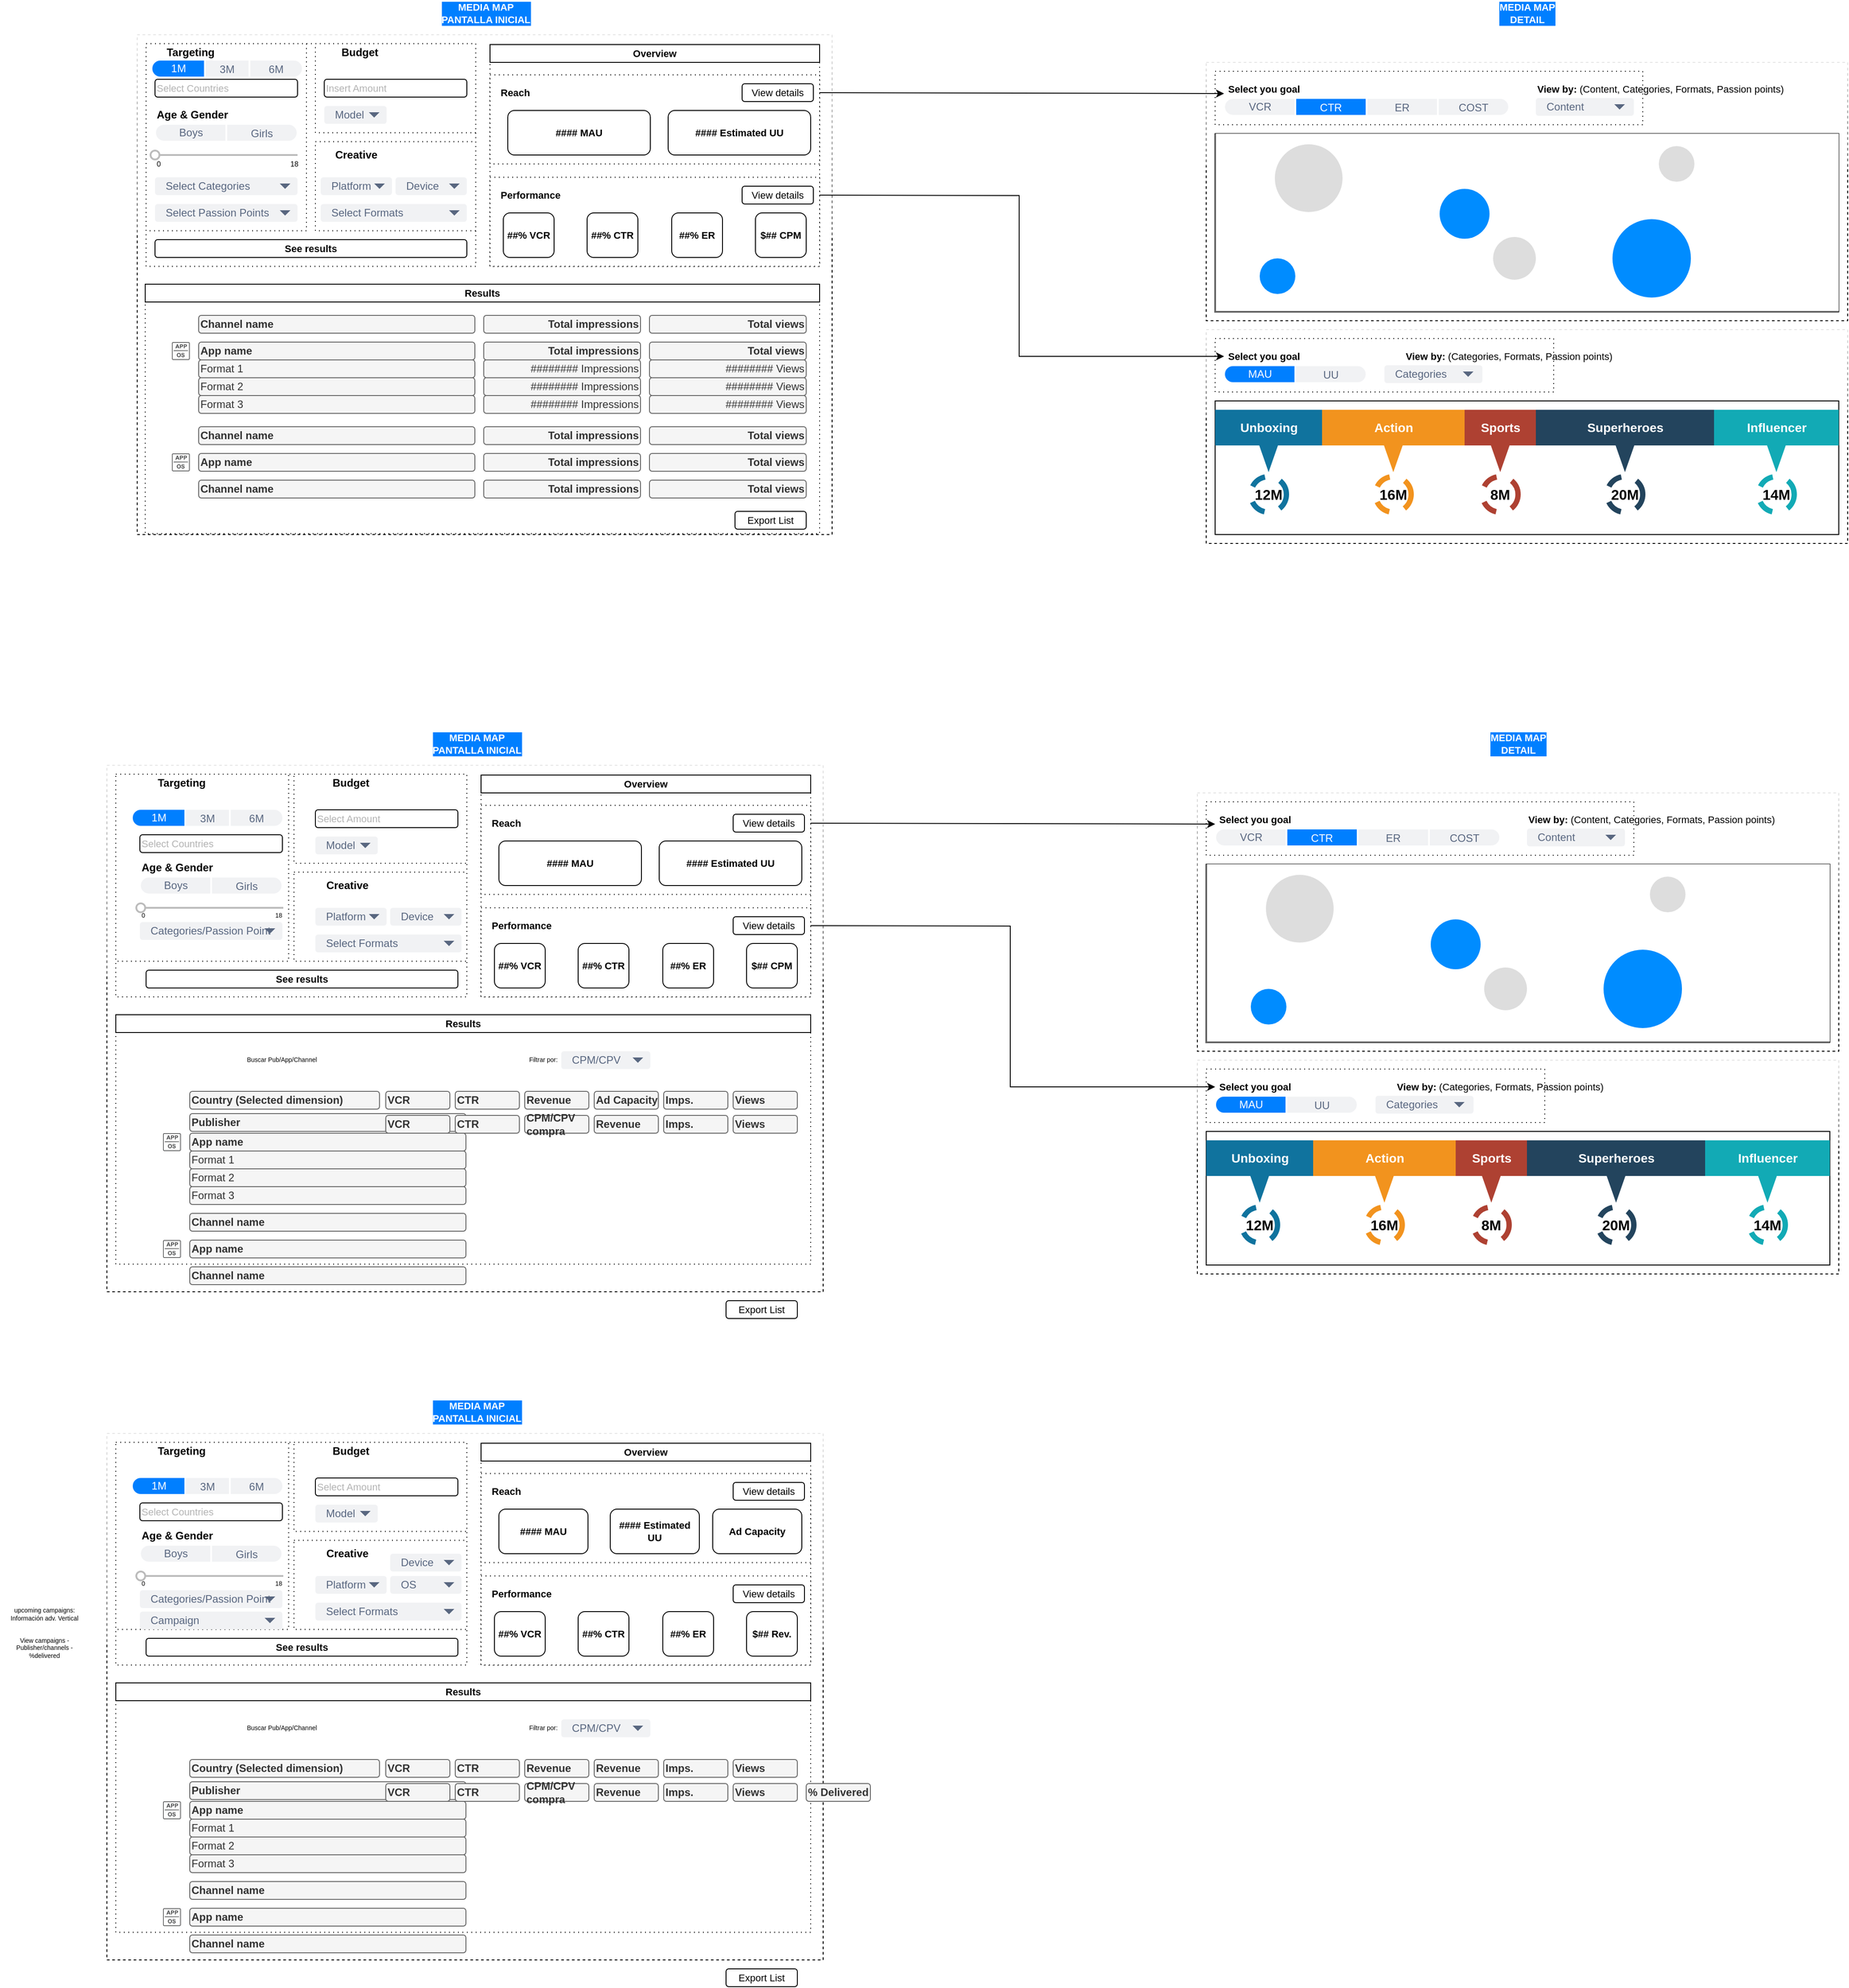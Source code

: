 <mxfile version="14.5.3" type="github">
  <diagram id="piDafpqhtRUU5qUU-vj8" name="Page-1">
    <mxGraphModel dx="1406" dy="611" grid="1" gridSize="10" guides="1" tooltips="1" connect="1" arrows="1" fold="1" page="1" pageScale="1" pageWidth="1169" pageHeight="827" math="0" shadow="0">
      <root>
        <mxCell id="0" />
        <mxCell id="1" parent="0" />
        <mxCell id="XNxFbxEp6ZjMJnEJpbLS-188" value="" style="whiteSpace=wrap;html=1;rounded=0;shadow=0;glass=1;dashed=1;sketch=0;strokeColor=#000000;fontSize=11;fontColor=#000000;align=center;" parent="1" vertex="1">
          <mxGeometry x="1394" y="170" width="720" height="290" as="geometry" />
        </mxCell>
        <mxCell id="XNxFbxEp6ZjMJnEJpbLS-187" value="" style="whiteSpace=wrap;html=1;rounded=0;shadow=0;glass=1;dashed=1;sketch=0;strokeColor=#000000;fontSize=11;fontColor=#000000;align=center;" parent="1" vertex="1">
          <mxGeometry x="1394" y="470" width="720" height="240" as="geometry" />
        </mxCell>
        <mxCell id="XNxFbxEp6ZjMJnEJpbLS-186" value="" style="whiteSpace=wrap;html=1;rounded=0;shadow=0;glass=1;dashed=1;sketch=0;strokeColor=#000000;fontSize=11;fontColor=#000000;align=center;" parent="1" vertex="1">
          <mxGeometry x="194" y="139" width="780" height="561" as="geometry" />
        </mxCell>
        <mxCell id="XNxFbxEp6ZjMJnEJpbLS-168" value="" style="rounded=0;whiteSpace=wrap;html=1;align=left;dashed=1;dashPattern=1 4;" parent="1" vertex="1">
          <mxGeometry x="1404" y="480" width="380" height="60" as="geometry" />
        </mxCell>
        <mxCell id="XNxFbxEp6ZjMJnEJpbLS-166" value="" style="rounded=0;whiteSpace=wrap;html=1;align=left;dashed=1;dashPattern=1 4;" parent="1" vertex="1">
          <mxGeometry x="1404" y="180" width="480" height="60" as="geometry" />
        </mxCell>
        <mxCell id="XNxFbxEp6ZjMJnEJpbLS-144" value="" style="rounded=0;whiteSpace=wrap;html=1;align=left;dashed=1;dashPattern=1 4;" parent="1" vertex="1">
          <mxGeometry x="204" y="149" width="370" height="250" as="geometry" />
        </mxCell>
        <mxCell id="XNxFbxEp6ZjMJnEJpbLS-14" value="" style="rounded=0;whiteSpace=wrap;html=1;align=left;dashed=1;dashPattern=1 4;" parent="1" vertex="1">
          <mxGeometry x="394" y="259" width="180" height="100" as="geometry" />
        </mxCell>
        <mxCell id="XNxFbxEp6ZjMJnEJpbLS-13" value="" style="rounded=0;whiteSpace=wrap;html=1;align=left;dashed=1;dashPattern=1 4;" parent="1" vertex="1">
          <mxGeometry x="204" y="149" width="180" height="210" as="geometry" />
        </mxCell>
        <mxCell id="XNxFbxEp6ZjMJnEJpbLS-12" value="" style="rounded=0;whiteSpace=wrap;html=1;align=left;dashed=1;dashPattern=1 4;" parent="1" vertex="1">
          <mxGeometry x="394" y="149" width="180" height="100" as="geometry" />
        </mxCell>
        <mxCell id="XNxFbxEp6ZjMJnEJpbLS-1" value="&lt;b&gt;Targeting&lt;/b&gt;" style="text;html=1;strokeColor=none;fillColor=none;align=center;verticalAlign=middle;whiteSpace=wrap;rounded=0;" parent="1" vertex="1">
          <mxGeometry x="214" y="149" width="80" height="20" as="geometry" />
        </mxCell>
        <mxCell id="XNxFbxEp6ZjMJnEJpbLS-2" value="Select Countries" style="text;html=1;fillColor=none;align=left;verticalAlign=middle;whiteSpace=wrap;rounded=1;strokeColor=#000000;fontColor=#B3B3B3;fontSize=11;" parent="1" vertex="1">
          <mxGeometry x="214" y="189" width="160" height="20" as="geometry" />
        </mxCell>
        <mxCell id="XNxFbxEp6ZjMJnEJpbLS-7" value="&lt;b&gt;Budget&lt;/b&gt;" style="text;html=1;strokeColor=none;fillColor=none;align=center;verticalAlign=middle;whiteSpace=wrap;rounded=0;" parent="1" vertex="1">
          <mxGeometry x="404" y="149" width="80" height="20" as="geometry" />
        </mxCell>
        <mxCell id="XNxFbxEp6ZjMJnEJpbLS-8" value="&lt;b&gt;Creative&lt;/b&gt;" style="text;html=1;strokeColor=none;fillColor=none;align=center;verticalAlign=middle;whiteSpace=wrap;rounded=0;" parent="1" vertex="1">
          <mxGeometry x="400" y="264" width="80" height="20" as="geometry" />
        </mxCell>
        <mxCell id="XNxFbxEp6ZjMJnEJpbLS-9" value="Insert Amount" style="text;html=1;fillColor=none;align=left;verticalAlign=middle;whiteSpace=wrap;rounded=1;strokeColor=#000000;fontStyle=0;fontColor=#B3B3B3;fontSize=11;glass=1;shadow=0;sketch=0;" parent="1" vertex="1">
          <mxGeometry x="404" y="189" width="160" height="20" as="geometry" />
        </mxCell>
        <mxCell id="XNxFbxEp6ZjMJnEJpbLS-24" value="Model" style="rounded=1;fillColor=#F1F2F4;strokeColor=none;html=1;fontColor=#596780;align=left;fontSize=12;spacingLeft=10" parent="1" vertex="1">
          <mxGeometry x="404" y="219" width="70" height="20" as="geometry" />
        </mxCell>
        <mxCell id="XNxFbxEp6ZjMJnEJpbLS-25" value="" style="shape=triangle;direction=south;fillColor=#596780;strokeColor=none;html=1" parent="XNxFbxEp6ZjMJnEJpbLS-24" vertex="1">
          <mxGeometry x="1" y="0.5" width="12" height="6" relative="1" as="geometry">
            <mxPoint x="-20" y="-3" as="offset" />
          </mxGeometry>
        </mxCell>
        <mxCell id="XNxFbxEp6ZjMJnEJpbLS-26" value="Select Formats" style="rounded=1;fillColor=#F1F2F4;strokeColor=none;html=1;fontColor=#596780;align=left;fontSize=12;spacingLeft=10" parent="1" vertex="1">
          <mxGeometry x="400" y="329" width="164" height="20" as="geometry" />
        </mxCell>
        <mxCell id="XNxFbxEp6ZjMJnEJpbLS-27" value="" style="shape=triangle;direction=south;fillColor=#596780;strokeColor=none;html=1" parent="XNxFbxEp6ZjMJnEJpbLS-26" vertex="1">
          <mxGeometry x="1" y="0.5" width="12" height="6" relative="1" as="geometry">
            <mxPoint x="-20" y="-3" as="offset" />
          </mxGeometry>
        </mxCell>
        <mxCell id="XNxFbxEp6ZjMJnEJpbLS-36" value="Select Categories" style="rounded=1;fillColor=#F1F2F4;strokeColor=none;html=1;fontColor=#596780;align=left;fontSize=12;spacingLeft=10" parent="1" vertex="1">
          <mxGeometry x="214" y="299" width="160" height="20" as="geometry" />
        </mxCell>
        <mxCell id="XNxFbxEp6ZjMJnEJpbLS-37" value="" style="shape=triangle;direction=south;fillColor=#596780;strokeColor=none;html=1" parent="XNxFbxEp6ZjMJnEJpbLS-36" vertex="1">
          <mxGeometry x="1" y="0.5" width="12" height="6" relative="1" as="geometry">
            <mxPoint x="-20" y="-3" as="offset" />
          </mxGeometry>
        </mxCell>
        <mxCell id="XNxFbxEp6ZjMJnEJpbLS-38" value="Select Passion Points" style="rounded=1;fillColor=#F1F2F4;strokeColor=none;html=1;fontColor=#596780;align=left;fontSize=12;spacingLeft=10" parent="1" vertex="1">
          <mxGeometry x="214" y="329" width="160" height="20" as="geometry" />
        </mxCell>
        <mxCell id="XNxFbxEp6ZjMJnEJpbLS-39" value="" style="shape=triangle;direction=south;fillColor=#596780;strokeColor=none;html=1" parent="XNxFbxEp6ZjMJnEJpbLS-38" vertex="1">
          <mxGeometry x="1" y="0.5" width="12" height="6" relative="1" as="geometry">
            <mxPoint x="-20" y="-3" as="offset" />
          </mxGeometry>
        </mxCell>
        <mxCell id="XNxFbxEp6ZjMJnEJpbLS-40" value="" style="strokeWidth=1;shadow=0;dashed=0;align=center;html=1;shape=mxgraph.mockup.rrect;rSize=10;fillColor=#F1F2F4;strokeColor=#ffffff;strokeWidth=2;rounded=1;glass=1;sketch=0;fontSize=10;fontColor=#B3B3B3;" parent="1" vertex="1">
          <mxGeometry x="214" y="239" width="160" height="20" as="geometry" />
        </mxCell>
        <mxCell id="XNxFbxEp6ZjMJnEJpbLS-41" value="Girls" style="rounded=0;fontSize=12;fontColor=#596780;fontStyle=0;fillColor=none;strokeColor=#ffffff;strokeWidth=2;resizeHeight=1;" parent="XNxFbxEp6ZjMJnEJpbLS-40" vertex="1">
          <mxGeometry width="80" height="20" relative="1" as="geometry">
            <mxPoint x="80" as="offset" />
          </mxGeometry>
        </mxCell>
        <mxCell id="XNxFbxEp6ZjMJnEJpbLS-44" value="Boys" style="strokeWidth=1;shadow=0;dashed=0;align=center;html=1;shape=mxgraph.mockup.leftButton;rSize=10;fontSize=12;fontColor=#596780;fontStyle=0;fillColor=none;strokeColor=#ffffff;strokeWidth=2;resizeHeight=1;" parent="XNxFbxEp6ZjMJnEJpbLS-40" vertex="1">
          <mxGeometry width="80" height="20" relative="1" as="geometry" />
        </mxCell>
        <mxCell id="XNxFbxEp6ZjMJnEJpbLS-46" value="" style="dashed=0;verticalLabelPosition=bottom;verticalAlign=top;align=center;shape=mxgraph.gmdl.slider2;barPos=0;strokeColor=#bbbbbb;opacity=100;strokeWidth=2;handleSize=10;shadow=0;rounded=1;glass=1;sketch=0;fontSize=10;fontColor=#B3B3B3;" parent="1" vertex="1">
          <mxGeometry x="214" y="269" width="160" height="10" as="geometry" />
        </mxCell>
        <mxCell id="XNxFbxEp6ZjMJnEJpbLS-47" value="Age &amp;amp; Gender" style="text;html=1;fillColor=none;align=left;verticalAlign=middle;whiteSpace=wrap;rounded=1;fontStyle=1" parent="1" vertex="1">
          <mxGeometry x="214" y="219" width="160" height="20" as="geometry" />
        </mxCell>
        <mxCell id="XNxFbxEp6ZjMJnEJpbLS-48" value="0" style="text;html=1;fillColor=none;align=left;verticalAlign=middle;whiteSpace=wrap;rounded=1;fontSize=8;" parent="1" vertex="1">
          <mxGeometry x="214" y="279" width="10" height="10" as="geometry" />
        </mxCell>
        <mxCell id="XNxFbxEp6ZjMJnEJpbLS-49" value="18" style="text;html=1;fillColor=none;align=left;verticalAlign=middle;whiteSpace=wrap;rounded=1;fontSize=8;" parent="1" vertex="1">
          <mxGeometry x="364" y="279" width="10" height="10" as="geometry" />
        </mxCell>
        <mxCell id="XNxFbxEp6ZjMJnEJpbLS-53" value="Platform" style="rounded=1;fillColor=#F1F2F4;strokeColor=none;html=1;fontColor=#596780;align=left;fontSize=12;spacingLeft=10" parent="1" vertex="1">
          <mxGeometry x="400" y="299" width="80" height="20" as="geometry" />
        </mxCell>
        <mxCell id="XNxFbxEp6ZjMJnEJpbLS-54" value="" style="shape=triangle;direction=south;fillColor=#596780;strokeColor=none;html=1" parent="XNxFbxEp6ZjMJnEJpbLS-53" vertex="1">
          <mxGeometry x="1" y="0.5" width="12" height="6" relative="1" as="geometry">
            <mxPoint x="-20" y="-3" as="offset" />
          </mxGeometry>
        </mxCell>
        <mxCell id="XNxFbxEp6ZjMJnEJpbLS-55" value="Device" style="rounded=1;fillColor=#F1F2F4;strokeColor=none;html=1;fontColor=#596780;align=left;fontSize=12;spacingLeft=10" parent="1" vertex="1">
          <mxGeometry x="484" y="299" width="80" height="20" as="geometry" />
        </mxCell>
        <mxCell id="XNxFbxEp6ZjMJnEJpbLS-56" value="" style="shape=triangle;direction=south;fillColor=#596780;strokeColor=none;html=1" parent="XNxFbxEp6ZjMJnEJpbLS-55" vertex="1">
          <mxGeometry x="1" y="0.5" width="12" height="6" relative="1" as="geometry">
            <mxPoint x="-20" y="-3" as="offset" />
          </mxGeometry>
        </mxCell>
        <mxCell id="XNxFbxEp6ZjMJnEJpbLS-66" value="" style="rounded=0;whiteSpace=wrap;html=1;align=left;dashed=1;dashPattern=1 4;" parent="1" vertex="1">
          <mxGeometry x="203" y="439" width="757" height="260" as="geometry" />
        </mxCell>
        <mxCell id="XNxFbxEp6ZjMJnEJpbLS-73" value="Channel name" style="text;html=1;fillColor=#f5f5f5;align=left;verticalAlign=middle;whiteSpace=wrap;rounded=1;strokeColor=#666666;fontColor=#333333;fontStyle=1" parent="1" vertex="1">
          <mxGeometry x="263" y="454" width="310" height="20" as="geometry" />
        </mxCell>
        <mxCell id="XNxFbxEp6ZjMJnEJpbLS-74" value="App name" style="text;html=1;fillColor=#f5f5f5;align=left;verticalAlign=middle;whiteSpace=wrap;rounded=1;strokeColor=#666666;fontColor=#333333;fontStyle=1" parent="1" vertex="1">
          <mxGeometry x="263" y="484" width="310" height="20" as="geometry" />
        </mxCell>
        <mxCell id="XNxFbxEp6ZjMJnEJpbLS-75" value="Channel name" style="text;html=1;fillColor=#f5f5f5;align=left;verticalAlign=middle;whiteSpace=wrap;rounded=1;strokeColor=#666666;fontColor=#333333;fontStyle=1" parent="1" vertex="1">
          <mxGeometry x="263" y="579" width="310" height="20" as="geometry" />
        </mxCell>
        <mxCell id="XNxFbxEp6ZjMJnEJpbLS-76" value="App name" style="text;html=1;fillColor=#f5f5f5;align=left;verticalAlign=middle;whiteSpace=wrap;rounded=1;strokeColor=#666666;fontColor=#333333;fontStyle=1" parent="1" vertex="1">
          <mxGeometry x="263" y="609" width="310" height="20" as="geometry" />
        </mxCell>
        <mxCell id="XNxFbxEp6ZjMJnEJpbLS-81" value="Channel name" style="text;html=1;fillColor=#f5f5f5;align=left;verticalAlign=middle;whiteSpace=wrap;rounded=1;strokeColor=#666666;fontColor=#333333;fontStyle=1" parent="1" vertex="1">
          <mxGeometry x="263" y="639" width="310" height="20" as="geometry" />
        </mxCell>
        <mxCell id="XNxFbxEp6ZjMJnEJpbLS-86" value="" style="pointerEvents=1;shadow=0;dashed=0;html=1;strokeColor=none;fillColor=#434445;aspect=fixed;labelPosition=center;verticalLabelPosition=bottom;verticalAlign=top;align=center;outlineConnect=0;shape=mxgraph.vvd.app;rounded=1;glass=1;dashPattern=1 4;sketch=0;fontSize=8;fontColor=#000000;" parent="1" vertex="1">
          <mxGeometry x="233" y="484" width="20" height="20" as="geometry" />
        </mxCell>
        <mxCell id="XNxFbxEp6ZjMJnEJpbLS-90" value="" style="shape=image;html=1;verticalAlign=top;verticalLabelPosition=bottom;labelBackgroundColor=#ffffff;imageAspect=0;aspect=fixed;image=https://cdn4.iconfinder.com/data/icons/ionicons/512/icon-social-youtube-outline-128.png;rounded=1;shadow=0;glass=1;dashed=1;dashPattern=1 4;sketch=0;strokeColor=#000000;fontSize=8;fontColor=#000000;align=left;" parent="1" vertex="1">
          <mxGeometry x="233" y="454" width="20" height="20" as="geometry" />
        </mxCell>
        <mxCell id="XNxFbxEp6ZjMJnEJpbLS-92" value="" style="pointerEvents=1;shadow=0;dashed=0;html=1;strokeColor=none;fillColor=#434445;aspect=fixed;labelPosition=center;verticalLabelPosition=bottom;verticalAlign=top;align=center;outlineConnect=0;shape=mxgraph.vvd.app;rounded=1;glass=1;dashPattern=1 4;sketch=0;fontSize=8;fontColor=#000000;" parent="1" vertex="1">
          <mxGeometry x="233" y="609" width="20" height="20" as="geometry" />
        </mxCell>
        <mxCell id="XNxFbxEp6ZjMJnEJpbLS-93" value="" style="shape=image;html=1;verticalAlign=top;verticalLabelPosition=bottom;labelBackgroundColor=#ffffff;imageAspect=0;aspect=fixed;image=https://cdn4.iconfinder.com/data/icons/ionicons/512/icon-social-youtube-outline-128.png;rounded=1;shadow=0;glass=1;dashed=1;dashPattern=1 4;sketch=0;strokeColor=#000000;fontSize=8;fontColor=#000000;align=left;" parent="1" vertex="1">
          <mxGeometry x="233" y="579" width="20" height="20" as="geometry" />
        </mxCell>
        <mxCell id="XNxFbxEp6ZjMJnEJpbLS-95" value="" style="shape=image;html=1;verticalAlign=top;verticalLabelPosition=bottom;labelBackgroundColor=#ffffff;imageAspect=0;aspect=fixed;image=https://cdn4.iconfinder.com/data/icons/ionicons/512/icon-social-youtube-outline-128.png;rounded=1;shadow=0;glass=1;dashed=1;dashPattern=1 4;sketch=0;strokeColor=#000000;fontSize=8;fontColor=#000000;align=left;" parent="1" vertex="1">
          <mxGeometry x="233" y="639" width="20" height="20" as="geometry" />
        </mxCell>
        <mxCell id="XNxFbxEp6ZjMJnEJpbLS-104" value="Format 1" style="text;html=1;fillColor=#f5f5f5;align=left;verticalAlign=middle;whiteSpace=wrap;rounded=1;strokeColor=#666666;fontColor=#333333;" parent="1" vertex="1">
          <mxGeometry x="263" y="504" width="310" height="20" as="geometry" />
        </mxCell>
        <mxCell id="XNxFbxEp6ZjMJnEJpbLS-105" value="Format 2" style="text;html=1;fillColor=#f5f5f5;align=left;verticalAlign=middle;whiteSpace=wrap;rounded=1;strokeColor=#666666;fontColor=#333333;" parent="1" vertex="1">
          <mxGeometry x="263" y="524" width="310" height="20" as="geometry" />
        </mxCell>
        <mxCell id="XNxFbxEp6ZjMJnEJpbLS-106" value="Format 3" style="text;html=1;fillColor=#f5f5f5;align=left;verticalAlign=middle;whiteSpace=wrap;rounded=1;strokeColor=#666666;fontColor=#333333;" parent="1" vertex="1">
          <mxGeometry x="263" y="544" width="310" height="20" as="geometry" />
        </mxCell>
        <mxCell id="XNxFbxEp6ZjMJnEJpbLS-107" value="" style="shape=image;html=1;verticalAlign=top;verticalLabelPosition=bottom;labelBackgroundColor=#ffffff;imageAspect=0;aspect=fixed;image=https://cdn0.iconfinder.com/data/icons/mobile-basic-vol-1/32/Circle_Plus-128.png;rounded=1;shadow=0;glass=1;dashed=1;dashPattern=1 4;sketch=0;strokeColor=#000000;fontSize=8;fontColor=#000000;align=left;" parent="1" vertex="1">
          <mxGeometry x="207" y="454" width="20" height="20" as="geometry" />
        </mxCell>
        <mxCell id="XNxFbxEp6ZjMJnEJpbLS-108" value="" style="shape=image;html=1;verticalAlign=top;verticalLabelPosition=bottom;labelBackgroundColor=#ffffff;imageAspect=0;aspect=fixed;image=https://cdn0.iconfinder.com/data/icons/mobile-basic-vol-1/32/Circle_Minus-128.png;rounded=1;shadow=0;glass=1;dashed=1;dashPattern=1 4;sketch=0;strokeColor=#000000;fontSize=8;fontColor=#000000;align=left;" parent="1" vertex="1">
          <mxGeometry x="207" y="484" width="20" height="20" as="geometry" />
        </mxCell>
        <mxCell id="XNxFbxEp6ZjMJnEJpbLS-109" value="" style="shape=image;html=1;verticalAlign=top;verticalLabelPosition=bottom;labelBackgroundColor=#ffffff;imageAspect=0;aspect=fixed;image=https://cdn0.iconfinder.com/data/icons/mobile-basic-vol-1/32/Circle_Plus-128.png;rounded=1;shadow=0;glass=1;dashed=1;dashPattern=1 4;sketch=0;strokeColor=#000000;fontSize=8;fontColor=#000000;align=left;" parent="1" vertex="1">
          <mxGeometry x="207" y="579" width="20" height="20" as="geometry" />
        </mxCell>
        <mxCell id="XNxFbxEp6ZjMJnEJpbLS-110" value="" style="shape=image;html=1;verticalAlign=top;verticalLabelPosition=bottom;labelBackgroundColor=#ffffff;imageAspect=0;aspect=fixed;image=https://cdn0.iconfinder.com/data/icons/mobile-basic-vol-1/32/Circle_Plus-128.png;rounded=1;shadow=0;glass=1;dashed=1;dashPattern=1 4;sketch=0;strokeColor=#000000;fontSize=8;fontColor=#000000;align=left;" parent="1" vertex="1">
          <mxGeometry x="207" y="609" width="20" height="20" as="geometry" />
        </mxCell>
        <mxCell id="XNxFbxEp6ZjMJnEJpbLS-111" value="" style="shape=image;html=1;verticalAlign=top;verticalLabelPosition=bottom;labelBackgroundColor=#ffffff;imageAspect=0;aspect=fixed;image=https://cdn0.iconfinder.com/data/icons/mobile-basic-vol-1/32/Circle_Plus-128.png;rounded=1;shadow=0;glass=1;dashed=1;dashPattern=1 4;sketch=0;strokeColor=#000000;fontSize=8;fontColor=#000000;align=left;" parent="1" vertex="1">
          <mxGeometry x="207" y="639" width="20" height="20" as="geometry" />
        </mxCell>
        <mxCell id="XNxFbxEp6ZjMJnEJpbLS-112" value="######## Impressions" style="text;html=1;fillColor=#f5f5f5;align=right;verticalAlign=middle;whiteSpace=wrap;rounded=1;strokeColor=#666666;fontColor=#333333;" parent="1" vertex="1">
          <mxGeometry x="583" y="504" width="176" height="20" as="geometry" />
        </mxCell>
        <mxCell id="XNxFbxEp6ZjMJnEJpbLS-113" value="######## Views" style="text;html=1;fillColor=#f5f5f5;align=right;verticalAlign=middle;whiteSpace=wrap;rounded=1;strokeColor=#666666;fontColor=#333333;" parent="1" vertex="1">
          <mxGeometry x="769" y="504" width="176" height="20" as="geometry" />
        </mxCell>
        <mxCell id="XNxFbxEp6ZjMJnEJpbLS-114" value="######## Impressions" style="text;html=1;fillColor=#f5f5f5;align=right;verticalAlign=middle;whiteSpace=wrap;rounded=1;strokeColor=#666666;fontColor=#333333;" parent="1" vertex="1">
          <mxGeometry x="583" y="524" width="176" height="20" as="geometry" />
        </mxCell>
        <mxCell id="XNxFbxEp6ZjMJnEJpbLS-115" value="######## Views" style="text;html=1;fillColor=#f5f5f5;align=right;verticalAlign=middle;whiteSpace=wrap;rounded=1;strokeColor=#666666;fontColor=#333333;" parent="1" vertex="1">
          <mxGeometry x="769" y="524" width="176" height="20" as="geometry" />
        </mxCell>
        <mxCell id="XNxFbxEp6ZjMJnEJpbLS-116" value="######## Impressions" style="text;html=1;fillColor=#f5f5f5;align=right;verticalAlign=middle;whiteSpace=wrap;rounded=1;strokeColor=#666666;fontColor=#333333;" parent="1" vertex="1">
          <mxGeometry x="583" y="544" width="176" height="20" as="geometry" />
        </mxCell>
        <mxCell id="XNxFbxEp6ZjMJnEJpbLS-117" value="######## Views" style="text;html=1;fillColor=#f5f5f5;align=right;verticalAlign=middle;whiteSpace=wrap;rounded=1;strokeColor=#666666;fontColor=#333333;" parent="1" vertex="1">
          <mxGeometry x="769" y="544" width="176" height="20" as="geometry" />
        </mxCell>
        <mxCell id="XNxFbxEp6ZjMJnEJpbLS-118" value="Total impressions" style="text;html=1;fillColor=#f5f5f5;align=right;verticalAlign=middle;whiteSpace=wrap;rounded=1;strokeColor=#666666;fontColor=#333333;fontStyle=1" parent="1" vertex="1">
          <mxGeometry x="583" y="484" width="176" height="20" as="geometry" />
        </mxCell>
        <mxCell id="XNxFbxEp6ZjMJnEJpbLS-119" value="Total views" style="text;html=1;fillColor=#f5f5f5;align=right;verticalAlign=middle;whiteSpace=wrap;rounded=1;strokeColor=#666666;fontColor=#333333;fontStyle=1" parent="1" vertex="1">
          <mxGeometry x="769" y="484" width="176" height="20" as="geometry" />
        </mxCell>
        <mxCell id="XNxFbxEp6ZjMJnEJpbLS-120" value="Total impressions" style="text;html=1;fillColor=#f5f5f5;align=right;verticalAlign=middle;whiteSpace=wrap;rounded=1;strokeColor=#666666;fontColor=#333333;fontStyle=1" parent="1" vertex="1">
          <mxGeometry x="583" y="454" width="176" height="20" as="geometry" />
        </mxCell>
        <mxCell id="XNxFbxEp6ZjMJnEJpbLS-121" value="Total views" style="text;html=1;fillColor=#f5f5f5;align=right;verticalAlign=middle;whiteSpace=wrap;rounded=1;strokeColor=#666666;fontColor=#333333;fontStyle=1" parent="1" vertex="1">
          <mxGeometry x="769" y="454" width="176" height="20" as="geometry" />
        </mxCell>
        <mxCell id="XNxFbxEp6ZjMJnEJpbLS-122" value="Total impressions" style="text;html=1;fillColor=#f5f5f5;align=right;verticalAlign=middle;whiteSpace=wrap;rounded=1;strokeColor=#666666;fontColor=#333333;fontStyle=1" parent="1" vertex="1">
          <mxGeometry x="583" y="579" width="176" height="20" as="geometry" />
        </mxCell>
        <mxCell id="XNxFbxEp6ZjMJnEJpbLS-123" value="Total views" style="text;html=1;fillColor=#f5f5f5;align=right;verticalAlign=middle;whiteSpace=wrap;rounded=1;strokeColor=#666666;fontColor=#333333;fontStyle=1" parent="1" vertex="1">
          <mxGeometry x="769" y="579" width="176" height="20" as="geometry" />
        </mxCell>
        <mxCell id="XNxFbxEp6ZjMJnEJpbLS-124" value="Total impressions" style="text;html=1;fillColor=#f5f5f5;align=right;verticalAlign=middle;whiteSpace=wrap;rounded=1;strokeColor=#666666;fontColor=#333333;fontStyle=1" parent="1" vertex="1">
          <mxGeometry x="583" y="609" width="176" height="20" as="geometry" />
        </mxCell>
        <mxCell id="XNxFbxEp6ZjMJnEJpbLS-125" value="Total views" style="text;html=1;fillColor=#f5f5f5;align=right;verticalAlign=middle;whiteSpace=wrap;rounded=1;strokeColor=#666666;fontColor=#333333;fontStyle=1" parent="1" vertex="1">
          <mxGeometry x="769" y="609" width="176" height="20" as="geometry" />
        </mxCell>
        <mxCell id="XNxFbxEp6ZjMJnEJpbLS-126" value="Total impressions" style="text;html=1;fillColor=#f5f5f5;align=right;verticalAlign=middle;whiteSpace=wrap;rounded=1;strokeColor=#666666;fontColor=#333333;fontStyle=1" parent="1" vertex="1">
          <mxGeometry x="583" y="639" width="176" height="20" as="geometry" />
        </mxCell>
        <mxCell id="XNxFbxEp6ZjMJnEJpbLS-127" value="Total views" style="text;html=1;fillColor=#f5f5f5;align=right;verticalAlign=middle;whiteSpace=wrap;rounded=1;strokeColor=#666666;fontColor=#333333;fontStyle=1" parent="1" vertex="1">
          <mxGeometry x="769" y="639" width="176" height="20" as="geometry" />
        </mxCell>
        <mxCell id="XNxFbxEp6ZjMJnEJpbLS-204" style="edgeStyle=orthogonalEdgeStyle;rounded=0;orthogonalLoop=1;jettySize=auto;html=1;entryX=0;entryY=0.75;entryDx=0;entryDy=0;fontSize=11;fontColor=#FFFFFF;" parent="1" target="XNxFbxEp6ZjMJnEJpbLS-147" edge="1">
          <mxGeometry relative="1" as="geometry">
            <mxPoint x="953.0" y="204.0" as="sourcePoint" />
          </mxGeometry>
        </mxCell>
        <mxCell id="XNxFbxEp6ZjMJnEJpbLS-179" style="edgeStyle=orthogonalEdgeStyle;rounded=0;orthogonalLoop=1;jettySize=auto;html=1;entryX=0;entryY=0.5;entryDx=0;entryDy=0;fontSize=11;fontColor=#000000;" parent="1" target="XNxFbxEp6ZjMJnEJpbLS-169" edge="1">
          <mxGeometry relative="1" as="geometry">
            <mxPoint x="953.0" y="319" as="sourcePoint" />
          </mxGeometry>
        </mxCell>
        <mxCell id="XNxFbxEp6ZjMJnEJpbLS-142" value="&lt;span&gt;Export List&lt;/span&gt;" style="text;html=1;fillColor=none;align=center;verticalAlign=middle;whiteSpace=wrap;rounded=1;fontStyle=0;fontSize=11;glass=1;shadow=0;sketch=0;strokeColor=#000000;" parent="1" vertex="1">
          <mxGeometry x="865" y="674" width="80" height="20" as="geometry" />
        </mxCell>
        <mxCell id="XNxFbxEp6ZjMJnEJpbLS-143" value="&lt;b&gt;&lt;font color=&quot;#000000&quot;&gt;See results&lt;/font&gt;&lt;/b&gt;" style="text;html=1;fillColor=none;align=center;verticalAlign=middle;whiteSpace=wrap;rounded=1;strokeColor=#000000;fontColor=#B3B3B3;fontSize=11;" parent="1" vertex="1">
          <mxGeometry x="214" y="369" width="350" height="20" as="geometry" />
        </mxCell>
        <mxCell id="XNxFbxEp6ZjMJnEJpbLS-147" value="&lt;span&gt;Select you goal&lt;/span&gt;" style="text;html=1;fillColor=none;align=center;verticalAlign=middle;whiteSpace=wrap;rounded=0;fontStyle=1;fontSize=11;glass=1;shadow=0;sketch=0;" parent="1" vertex="1">
          <mxGeometry x="1414" y="190" width="90" height="20" as="geometry" />
        </mxCell>
        <mxCell id="XNxFbxEp6ZjMJnEJpbLS-153" value="" style="strokeWidth=1;shadow=0;dashed=0;align=center;html=1;shape=mxgraph.mockup.rrect;rSize=10;fillColor=#F1F2F4;strokeColor=#ffffff;strokeWidth=2;rounded=1;glass=1;sketch=0;fontSize=10;fontColor=#B3B3B3;" parent="1" vertex="1">
          <mxGeometry x="1414" y="210" width="320" height="20" as="geometry" />
        </mxCell>
        <mxCell id="XNxFbxEp6ZjMJnEJpbLS-154" value="CTR" style="rounded=0;fontSize=12;fontStyle=0;strokeColor=#ffffff;strokeWidth=2;resizeHeight=1;labelBackgroundColor=#007FFF;fillColor=#007FFF;fontColor=#FFFFFF;" parent="XNxFbxEp6ZjMJnEJpbLS-153" vertex="1">
          <mxGeometry width="80" height="20" relative="1" as="geometry">
            <mxPoint x="80" as="offset" />
          </mxGeometry>
        </mxCell>
        <mxCell id="XNxFbxEp6ZjMJnEJpbLS-155" value="VCR" style="strokeWidth=1;shadow=0;dashed=0;align=center;html=1;shape=mxgraph.mockup.leftButton;rSize=10;fontSize=12;fontColor=#596780;fontStyle=0;fillColor=none;strokeColor=#ffffff;strokeWidth=2;resizeHeight=1;" parent="XNxFbxEp6ZjMJnEJpbLS-153" vertex="1">
          <mxGeometry width="80" height="20" relative="1" as="geometry" />
        </mxCell>
        <mxCell id="XNxFbxEp6ZjMJnEJpbLS-156" value="ER" style="rounded=0;fontSize=12;fontColor=#596780;fontStyle=0;fillColor=none;strokeColor=#ffffff;strokeWidth=2;resizeHeight=1;" parent="XNxFbxEp6ZjMJnEJpbLS-153" vertex="1">
          <mxGeometry x="160" width="80" height="20" as="geometry" />
        </mxCell>
        <mxCell id="XNxFbxEp6ZjMJnEJpbLS-158" value="&lt;b&gt;View by:&lt;/b&gt; (Content, Categories, Formats, Passion points)" style="text;html=1;fillColor=none;align=center;verticalAlign=middle;whiteSpace=wrap;rounded=0;fontStyle=0;fontSize=11;glass=1;shadow=0;sketch=0;" parent="1" vertex="1">
          <mxGeometry x="1764" y="190" width="280" height="20" as="geometry" />
        </mxCell>
        <mxCell id="XNxFbxEp6ZjMJnEJpbLS-159" value="Content" style="rounded=1;fillColor=#F1F2F4;strokeColor=none;html=1;fontColor=#596780;align=left;fontSize=12;spacingLeft=10" parent="1" vertex="1">
          <mxGeometry x="1764" y="210" width="110" height="20" as="geometry" />
        </mxCell>
        <mxCell id="XNxFbxEp6ZjMJnEJpbLS-160" value="" style="shape=triangle;direction=south;fillColor=#596780;strokeColor=none;html=1" parent="XNxFbxEp6ZjMJnEJpbLS-159" vertex="1">
          <mxGeometry x="1" y="0.5" width="12" height="6" relative="1" as="geometry">
            <mxPoint x="-22" y="-3" as="offset" />
          </mxGeometry>
        </mxCell>
        <mxCell id="XNxFbxEp6ZjMJnEJpbLS-163" value="" style="verticalLabelPosition=bottom;verticalAlign=top;html=1;shape=mxgraph.basic.rect;fillColor2=none;strokeWidth=1;size=20;indent=5;rounded=0;shadow=0;glass=1;sketch=0;fontSize=11;fontColor=#000000;align=center;" parent="1" vertex="1">
          <mxGeometry x="1404" y="250" width="700" height="200" as="geometry" />
        </mxCell>
        <mxCell id="XNxFbxEp6ZjMJnEJpbLS-169" value="&lt;span&gt;Select you goal&lt;/span&gt;" style="text;html=1;fillColor=none;align=center;verticalAlign=middle;whiteSpace=wrap;rounded=0;fontStyle=1;fontSize=11;glass=1;shadow=0;sketch=0;" parent="1" vertex="1">
          <mxGeometry x="1414" y="490" width="90" height="20" as="geometry" />
        </mxCell>
        <mxCell id="XNxFbxEp6ZjMJnEJpbLS-170" value="" style="strokeWidth=1;shadow=0;dashed=0;align=center;html=1;shape=mxgraph.mockup.rrect;rSize=10;fillColor=#F1F2F4;strokeColor=#ffffff;strokeWidth=2;rounded=1;glass=1;sketch=0;fontSize=10;fontColor=#B3B3B3;" parent="1" vertex="1">
          <mxGeometry x="1414" y="510" width="160" height="20" as="geometry" />
        </mxCell>
        <mxCell id="XNxFbxEp6ZjMJnEJpbLS-171" value="UU" style="rounded=0;fontSize=12;fontColor=#596780;fontStyle=0;fillColor=none;strokeColor=#ffffff;strokeWidth=2;resizeHeight=1;" parent="XNxFbxEp6ZjMJnEJpbLS-170" vertex="1">
          <mxGeometry width="80" height="20" relative="1" as="geometry">
            <mxPoint x="80" as="offset" />
          </mxGeometry>
        </mxCell>
        <mxCell id="XNxFbxEp6ZjMJnEJpbLS-172" value="&lt;font color=&quot;#ffffff&quot;&gt;MAU&lt;/font&gt;" style="strokeWidth=1;shadow=0;dashed=0;align=center;html=1;shape=mxgraph.mockup.leftButton;rSize=10;fontSize=12;fontColor=#596780;fontStyle=0;strokeColor=#ffffff;strokeWidth=2;resizeHeight=1;fillColor=#007FFF;" parent="XNxFbxEp6ZjMJnEJpbLS-170" vertex="1">
          <mxGeometry width="80" height="20" relative="1" as="geometry" />
        </mxCell>
        <mxCell id="XNxFbxEp6ZjMJnEJpbLS-174" value="&lt;b&gt;View by:&lt;/b&gt;&amp;nbsp;(Categories, Formats, Passion points)" style="text;html=1;fillColor=none;align=center;verticalAlign=middle;whiteSpace=wrap;rounded=0;fontStyle=0;fontSize=11;glass=1;shadow=0;sketch=0;" parent="1" vertex="1">
          <mxGeometry x="1594" y="490" width="280" height="20" as="geometry" />
        </mxCell>
        <mxCell id="XNxFbxEp6ZjMJnEJpbLS-175" value="Categories" style="rounded=1;fillColor=#F1F2F4;strokeColor=none;html=1;fontColor=#596780;align=left;fontSize=12;spacingLeft=10" parent="1" vertex="1">
          <mxGeometry x="1594" y="510" width="110" height="20" as="geometry" />
        </mxCell>
        <mxCell id="XNxFbxEp6ZjMJnEJpbLS-176" value="" style="shape=triangle;direction=south;fillColor=#596780;strokeColor=none;html=1" parent="XNxFbxEp6ZjMJnEJpbLS-175" vertex="1">
          <mxGeometry x="1" y="0.5" width="12" height="6" relative="1" as="geometry">
            <mxPoint x="-22" y="-3" as="offset" />
          </mxGeometry>
        </mxCell>
        <mxCell id="XNxFbxEp6ZjMJnEJpbLS-177" value="" style="verticalLabelPosition=bottom;verticalAlign=top;html=1;shape=mxgraph.basic.rect;fillColor2=none;strokeWidth=1;size=20;indent=5;rounded=0;shadow=0;glass=1;sketch=0;fontSize=11;fontColor=#000000;align=center;" parent="1" vertex="1">
          <mxGeometry x="1404" y="550" width="700" height="150" as="geometry" />
        </mxCell>
        <mxCell id="XNxFbxEp6ZjMJnEJpbLS-182" value="" style="shape=image;html=1;verticalAlign=top;verticalLabelPosition=bottom;labelBackgroundColor=#ffffff;imageAspect=0;aspect=fixed;image=https://cdn1.iconfinder.com/data/icons/freeline/32/eye_preview_see_seen_view-128.png;rounded=0;shadow=0;glass=1;dashed=1;sketch=0;strokeColor=#000000;fontSize=11;fontColor=#000000;align=center;" parent="1" vertex="1">
          <mxGeometry x="553" y="506.5" width="15" height="15" as="geometry" />
        </mxCell>
        <mxCell id="XNxFbxEp6ZjMJnEJpbLS-184" value="" style="shape=image;html=1;verticalAlign=top;verticalLabelPosition=bottom;labelBackgroundColor=#ffffff;imageAspect=0;aspect=fixed;image=https://cdn1.iconfinder.com/data/icons/freeline/32/eye_preview_see_seen_view-128.png;rounded=0;shadow=0;glass=1;dashed=1;sketch=0;strokeColor=#000000;fontSize=11;fontColor=#000000;align=center;" parent="1" vertex="1">
          <mxGeometry x="553" y="526.5" width="15" height="15" as="geometry" />
        </mxCell>
        <mxCell id="XNxFbxEp6ZjMJnEJpbLS-185" value="" style="shape=image;html=1;verticalAlign=top;verticalLabelPosition=bottom;labelBackgroundColor=#ffffff;imageAspect=0;aspect=fixed;image=https://cdn1.iconfinder.com/data/icons/freeline/32/eye_preview_see_seen_view-128.png;rounded=0;shadow=0;glass=1;dashed=1;sketch=0;strokeColor=#000000;fontSize=11;fontColor=#000000;align=center;" parent="1" vertex="1">
          <mxGeometry x="553" y="546.5" width="15" height="15" as="geometry" />
        </mxCell>
        <mxCell id="XNxFbxEp6ZjMJnEJpbLS-189" value="" style="verticalLabelPosition=bottom;shadow=0;dashed=0;align=center;html=1;verticalAlign=top;strokeWidth=1;shape=mxgraph.mockup.graphics.bubbleChart;strokeColor=none;strokeColor2=none;strokeColor3=#666666;fillColor2=#008cff;fillColor3=#dddddd;rounded=0;glass=1;sketch=0;fontSize=11;fontColor=#000000;" parent="1" vertex="1">
          <mxGeometry x="1404" y="250" width="700" height="200" as="geometry" />
        </mxCell>
        <mxCell id="XNxFbxEp6ZjMJnEJpbLS-200" value="" style="group" parent="1" vertex="1" connectable="0">
          <mxGeometry x="1404" y="560" width="700" height="115" as="geometry" />
        </mxCell>
        <mxCell id="XNxFbxEp6ZjMJnEJpbLS-190" value="Unboxing" style="html=1;shape=mxgraph.infographic.barCallout;dx=60;dy=30;fillColor=#10739E;strokeColor=none;align=center;verticalAlign=top;fontColor=#ffffff;fontSize=14;fontStyle=1;shadow=0;spacingTop=5;rounded=0;glass=1;dashed=1;sketch=0;" parent="XNxFbxEp6ZjMJnEJpbLS-200" vertex="1">
          <mxGeometry width="120" height="70" as="geometry" />
        </mxCell>
        <mxCell id="XNxFbxEp6ZjMJnEJpbLS-191" value="Action" style="html=1;shape=mxgraph.infographic.barCallout;dx=80;dy=30;fillColor=#F2931E;strokeColor=none;align=center;verticalAlign=top;fontColor=#ffffff;fontSize=14;fontStyle=1;shadow=0;spacingTop=5;rounded=0;glass=1;dashed=1;sketch=0;" parent="XNxFbxEp6ZjMJnEJpbLS-200" vertex="1">
          <mxGeometry x="120" width="160" height="70" as="geometry" />
        </mxCell>
        <mxCell id="XNxFbxEp6ZjMJnEJpbLS-192" value="Sports" style="html=1;shape=mxgraph.infographic.barCallout;dx=40;dy=30;fillColor=#AE4132;strokeColor=none;align=center;verticalAlign=top;fontColor=#ffffff;fontSize=14;fontStyle=1;shadow=0;spacingTop=5;rounded=0;glass=1;dashed=1;sketch=0;" parent="XNxFbxEp6ZjMJnEJpbLS-200" vertex="1">
          <mxGeometry x="280" width="80" height="70" as="geometry" />
        </mxCell>
        <mxCell id="XNxFbxEp6ZjMJnEJpbLS-193" value="Superheroes" style="html=1;shape=mxgraph.infographic.barCallout;dx=100;dy=30;fillColor=#23445D;strokeColor=none;align=center;verticalAlign=top;fontColor=#ffffff;fontSize=14;fontStyle=1;shadow=0;spacingTop=5;rounded=0;glass=1;dashed=1;sketch=0;" parent="XNxFbxEp6ZjMJnEJpbLS-200" vertex="1">
          <mxGeometry x="360" width="200" height="70" as="geometry" />
        </mxCell>
        <mxCell id="XNxFbxEp6ZjMJnEJpbLS-194" value="Influencer" style="html=1;shape=mxgraph.infographic.barCallout;dx=70;dy=30;fillColor=#12AAB5;strokeColor=none;align=center;verticalAlign=top;fontColor=#ffffff;fontSize=14;fontStyle=1;shadow=0;spacingTop=5;rounded=0;glass=1;dashed=1;sketch=0;" parent="XNxFbxEp6ZjMJnEJpbLS-200" vertex="1">
          <mxGeometry x="560" width="140" height="70" as="geometry" />
        </mxCell>
        <mxCell id="XNxFbxEp6ZjMJnEJpbLS-195" value="12M" style="ellipse;whiteSpace=wrap;html=1;aspect=fixed;shadow=0;strokeColor=#10739E;strokeWidth=6;fontSize=16;align=center;fontStyle=1;rounded=0;glass=1;dashed=1;sketch=0;" parent="XNxFbxEp6ZjMJnEJpbLS-200" vertex="1">
          <mxGeometry x="40" y="75" width="40" height="40" as="geometry" />
        </mxCell>
        <mxCell id="XNxFbxEp6ZjMJnEJpbLS-196" value="16M" style="ellipse;whiteSpace=wrap;html=1;aspect=fixed;shadow=0;strokeColor=#F2931E;strokeWidth=6;fontSize=16;align=center;fontStyle=1;rounded=0;glass=1;dashed=1;sketch=0;" parent="XNxFbxEp6ZjMJnEJpbLS-200" vertex="1">
          <mxGeometry x="180" y="75" width="40" height="40" as="geometry" />
        </mxCell>
        <mxCell id="XNxFbxEp6ZjMJnEJpbLS-197" value="8M" style="ellipse;whiteSpace=wrap;html=1;aspect=fixed;shadow=0;strokeColor=#AE4132;strokeWidth=6;fontSize=16;align=center;fontStyle=1;rounded=0;glass=1;dashed=1;sketch=0;" parent="XNxFbxEp6ZjMJnEJpbLS-200" vertex="1">
          <mxGeometry x="300" y="75" width="40" height="40" as="geometry" />
        </mxCell>
        <mxCell id="XNxFbxEp6ZjMJnEJpbLS-198" value="20M" style="ellipse;whiteSpace=wrap;html=1;aspect=fixed;shadow=0;strokeColor=#23445D;strokeWidth=6;fontSize=16;align=center;fontStyle=1;rounded=0;glass=1;dashed=1;sketch=0;" parent="XNxFbxEp6ZjMJnEJpbLS-200" vertex="1">
          <mxGeometry x="440" y="75" width="40" height="40" as="geometry" />
        </mxCell>
        <mxCell id="XNxFbxEp6ZjMJnEJpbLS-199" value="14M" style="ellipse;whiteSpace=wrap;html=1;aspect=fixed;shadow=0;strokeColor=#12AAB5;strokeWidth=6;fontSize=16;align=center;fontStyle=1;rounded=0;glass=1;dashed=1;sketch=0;" parent="XNxFbxEp6ZjMJnEJpbLS-200" vertex="1">
          <mxGeometry x="610" y="75" width="40" height="40" as="geometry" />
        </mxCell>
        <mxCell id="XNxFbxEp6ZjMJnEJpbLS-202" value="COST" style="rounded=0;fontSize=12;fontColor=#596780;fontStyle=0;fillColor=none;strokeColor=#ffffff;strokeWidth=2;resizeHeight=1;" parent="1" vertex="1">
          <mxGeometry x="1654" y="210" width="80" height="20" as="geometry" />
        </mxCell>
        <mxCell id="XNxFbxEp6ZjMJnEJpbLS-206" value="&lt;b&gt;&lt;font color=&quot;#000000&quot;&gt;Results&lt;/font&gt;&lt;/b&gt;" style="text;html=1;fillColor=none;align=center;verticalAlign=middle;whiteSpace=wrap;rounded=0;strokeColor=#000000;fontColor=#B3B3B3;fontSize=11;" parent="1" vertex="1">
          <mxGeometry x="203" y="419" width="757" height="20" as="geometry" />
        </mxCell>
        <mxCell id="XNxFbxEp6ZjMJnEJpbLS-221" value="" style="rounded=0;whiteSpace=wrap;html=1;align=left;dashed=1;dashPattern=1 4;" parent="1" vertex="1">
          <mxGeometry x="590" y="150" width="370" height="249" as="geometry" />
        </mxCell>
        <mxCell id="XNxFbxEp6ZjMJnEJpbLS-222" value="" style="rounded=0;whiteSpace=wrap;html=1;align=left;dashed=1;dashPattern=1 4;" parent="1" vertex="1">
          <mxGeometry x="590" y="184" width="370" height="100" as="geometry" />
        </mxCell>
        <mxCell id="XNxFbxEp6ZjMJnEJpbLS-223" value="&lt;b&gt;Reach&lt;/b&gt;" style="text;html=1;fillColor=none;align=left;verticalAlign=middle;whiteSpace=wrap;rounded=1;fontStyle=0;fontSize=11;glass=1;shadow=0;sketch=0;" parent="1" vertex="1">
          <mxGeometry x="600" y="194" width="80" height="20" as="geometry" />
        </mxCell>
        <mxCell id="XNxFbxEp6ZjMJnEJpbLS-224" value="" style="rounded=0;whiteSpace=wrap;html=1;align=left;dashed=1;dashPattern=1 4;" parent="1" vertex="1">
          <mxGeometry x="590" y="299" width="370" height="100" as="geometry" />
        </mxCell>
        <mxCell id="XNxFbxEp6ZjMJnEJpbLS-225" value="&lt;b&gt;Performance&lt;/b&gt;" style="text;html=1;fillColor=none;align=left;verticalAlign=middle;whiteSpace=wrap;rounded=1;fontStyle=0;fontSize=11;glass=1;shadow=0;sketch=0;" parent="1" vertex="1">
          <mxGeometry x="600" y="309" width="80" height="20" as="geometry" />
        </mxCell>
        <mxCell id="XNxFbxEp6ZjMJnEJpbLS-226" value="&lt;b&gt;#### MAU&lt;/b&gt;" style="text;html=1;fillColor=none;align=center;verticalAlign=middle;whiteSpace=wrap;rounded=1;fontStyle=0;fontSize=11;glass=1;shadow=0;sketch=0;strokeColor=#000000;" parent="1" vertex="1">
          <mxGeometry x="610" y="224" width="160" height="50" as="geometry" />
        </mxCell>
        <mxCell id="XNxFbxEp6ZjMJnEJpbLS-227" value="&lt;b&gt;#### Estimated UU&lt;/b&gt;" style="text;html=1;fillColor=none;align=center;verticalAlign=middle;whiteSpace=wrap;rounded=1;fontStyle=0;fontSize=11;glass=1;shadow=0;sketch=0;strokeColor=#000000;" parent="1" vertex="1">
          <mxGeometry x="790" y="224" width="160" height="50" as="geometry" />
        </mxCell>
        <mxCell id="XNxFbxEp6ZjMJnEJpbLS-228" value="&lt;b&gt;##% VCR&lt;/b&gt;" style="text;html=1;fillColor=none;align=center;verticalAlign=middle;whiteSpace=wrap;rounded=1;fontStyle=0;fontSize=11;glass=1;shadow=0;sketch=0;strokeColor=#000000;" parent="1" vertex="1">
          <mxGeometry x="605" y="339" width="57" height="50" as="geometry" />
        </mxCell>
        <mxCell id="XNxFbxEp6ZjMJnEJpbLS-229" value="&lt;b&gt;##% CTR&lt;/b&gt;" style="text;html=1;fillColor=none;align=center;verticalAlign=middle;whiteSpace=wrap;rounded=1;fontStyle=0;fontSize=11;glass=1;shadow=0;sketch=0;strokeColor=#000000;" parent="1" vertex="1">
          <mxGeometry x="699" y="339" width="57" height="50" as="geometry" />
        </mxCell>
        <mxCell id="XNxFbxEp6ZjMJnEJpbLS-230" value="&lt;b&gt;##% ER&lt;/b&gt;" style="text;html=1;fillColor=none;align=center;verticalAlign=middle;whiteSpace=wrap;rounded=1;fontStyle=0;fontSize=11;glass=1;shadow=0;sketch=0;strokeColor=#000000;" parent="1" vertex="1">
          <mxGeometry x="794" y="339" width="57" height="50" as="geometry" />
        </mxCell>
        <mxCell id="XNxFbxEp6ZjMJnEJpbLS-231" value="&lt;span&gt;View details&lt;/span&gt;" style="text;html=1;fillColor=none;align=center;verticalAlign=middle;whiteSpace=wrap;rounded=1;fontStyle=0;fontSize=11;glass=1;shadow=0;sketch=0;strokeColor=#000000;" parent="1" vertex="1">
          <mxGeometry x="873" y="194" width="80" height="20" as="geometry" />
        </mxCell>
        <mxCell id="XNxFbxEp6ZjMJnEJpbLS-232" value="&lt;span&gt;View details&lt;/span&gt;" style="text;html=1;fillColor=none;align=center;verticalAlign=middle;whiteSpace=wrap;rounded=1;fontStyle=0;fontSize=11;glass=1;shadow=0;sketch=0;strokeColor=#000000;" parent="1" vertex="1">
          <mxGeometry x="873" y="309" width="80" height="20" as="geometry" />
        </mxCell>
        <mxCell id="XNxFbxEp6ZjMJnEJpbLS-233" value="&lt;b&gt;$## CPM&lt;/b&gt;" style="text;html=1;fillColor=none;align=center;verticalAlign=middle;whiteSpace=wrap;rounded=1;fontStyle=0;fontSize=11;glass=1;shadow=0;sketch=0;strokeColor=#000000;" parent="1" vertex="1">
          <mxGeometry x="888" y="339" width="57" height="50" as="geometry" />
        </mxCell>
        <mxCell id="XNxFbxEp6ZjMJnEJpbLS-234" value="&lt;b&gt;&lt;font color=&quot;#000000&quot;&gt;Overview&lt;/font&gt;&lt;/b&gt;" style="text;html=1;fillColor=none;align=center;verticalAlign=middle;whiteSpace=wrap;rounded=0;strokeColor=#000000;fontColor=#B3B3B3;fontSize=11;" parent="1" vertex="1">
          <mxGeometry x="590" y="150" width="370" height="20" as="geometry" />
        </mxCell>
        <mxCell id="XNxFbxEp6ZjMJnEJpbLS-236" value="&lt;b&gt;MEDIA MAP &lt;br&gt;PANTALLA INICIAL&lt;/b&gt;" style="text;html=1;resizable=0;autosize=1;align=center;verticalAlign=middle;points=[];fillColor=none;strokeColor=none;rounded=0;shadow=0;glass=1;dashed=1;labelBackgroundColor=#007FFF;sketch=0;fontSize=11;fontColor=#FFFFFF;" parent="1" vertex="1">
          <mxGeometry x="525" y="100" width="120" height="30" as="geometry" />
        </mxCell>
        <mxCell id="XNxFbxEp6ZjMJnEJpbLS-237" value="&lt;b&gt;MEDIA MAP &lt;br&gt;DETAIL&lt;/b&gt;" style="text;html=1;resizable=0;autosize=1;align=center;verticalAlign=middle;points=[];fillColor=none;strokeColor=none;rounded=0;shadow=0;glass=1;dashed=1;labelBackgroundColor=#007FFF;sketch=0;fontSize=11;fontColor=#FFFFFF;" parent="1" vertex="1">
          <mxGeometry x="1714" y="100" width="80" height="30" as="geometry" />
        </mxCell>
        <mxCell id="9ufrNK61Gl7OOQVu5kzm-1" value="" style="whiteSpace=wrap;html=1;rounded=0;shadow=0;glass=1;dashed=1;sketch=0;strokeColor=#000000;fontSize=11;fontColor=#000000;align=center;" vertex="1" parent="1">
          <mxGeometry x="1384" y="990" width="720" height="290" as="geometry" />
        </mxCell>
        <mxCell id="9ufrNK61Gl7OOQVu5kzm-2" value="" style="whiteSpace=wrap;html=1;rounded=0;shadow=0;glass=1;dashed=1;sketch=0;strokeColor=#000000;fontSize=11;fontColor=#000000;align=center;" vertex="1" parent="1">
          <mxGeometry x="1384" y="1290" width="720" height="240" as="geometry" />
        </mxCell>
        <mxCell id="9ufrNK61Gl7OOQVu5kzm-3" value="" style="whiteSpace=wrap;html=1;rounded=0;shadow=0;glass=1;dashed=1;sketch=0;strokeColor=#000000;fontSize=11;fontColor=#000000;align=center;" vertex="1" parent="1">
          <mxGeometry x="160" y="959" width="804" height="591" as="geometry" />
        </mxCell>
        <mxCell id="9ufrNK61Gl7OOQVu5kzm-4" value="" style="rounded=0;whiteSpace=wrap;html=1;align=left;dashed=1;dashPattern=1 4;" vertex="1" parent="1">
          <mxGeometry x="1394" y="1300" width="380" height="60" as="geometry" />
        </mxCell>
        <mxCell id="9ufrNK61Gl7OOQVu5kzm-5" value="" style="rounded=0;whiteSpace=wrap;html=1;align=left;dashed=1;dashPattern=1 4;" vertex="1" parent="1">
          <mxGeometry x="1394" y="1000" width="480" height="60" as="geometry" />
        </mxCell>
        <mxCell id="9ufrNK61Gl7OOQVu5kzm-6" value="" style="rounded=0;whiteSpace=wrap;html=1;align=left;dashed=1;dashPattern=1 4;" vertex="1" parent="1">
          <mxGeometry x="170" y="969" width="394" height="250" as="geometry" />
        </mxCell>
        <mxCell id="9ufrNK61Gl7OOQVu5kzm-7" value="" style="rounded=0;whiteSpace=wrap;html=1;align=left;dashed=1;dashPattern=1 4;" vertex="1" parent="1">
          <mxGeometry x="370" y="1079" width="194" height="100" as="geometry" />
        </mxCell>
        <mxCell id="9ufrNK61Gl7OOQVu5kzm-8" value="" style="rounded=0;whiteSpace=wrap;html=1;align=left;dashed=1;dashPattern=1 4;" vertex="1" parent="1">
          <mxGeometry x="170" y="969" width="194" height="210" as="geometry" />
        </mxCell>
        <mxCell id="9ufrNK61Gl7OOQVu5kzm-9" value="" style="rounded=0;whiteSpace=wrap;html=1;align=left;dashed=1;dashPattern=1 4;" vertex="1" parent="1">
          <mxGeometry x="370" y="969" width="194" height="100" as="geometry" />
        </mxCell>
        <mxCell id="9ufrNK61Gl7OOQVu5kzm-10" value="&lt;b&gt;Targeting&lt;/b&gt;" style="text;html=1;strokeColor=none;fillColor=none;align=center;verticalAlign=middle;whiteSpace=wrap;rounded=0;" vertex="1" parent="1">
          <mxGeometry x="204" y="969" width="80" height="20" as="geometry" />
        </mxCell>
        <mxCell id="9ufrNK61Gl7OOQVu5kzm-11" value="Select Countries" style="text;html=1;fillColor=none;align=left;verticalAlign=middle;whiteSpace=wrap;rounded=1;strokeColor=#000000;fontColor=#B3B3B3;fontSize=11;" vertex="1" parent="1">
          <mxGeometry x="197" y="1037" width="160" height="20" as="geometry" />
        </mxCell>
        <mxCell id="9ufrNK61Gl7OOQVu5kzm-12" value="&lt;b&gt;Budget&lt;/b&gt;" style="text;html=1;strokeColor=none;fillColor=none;align=center;verticalAlign=middle;whiteSpace=wrap;rounded=0;" vertex="1" parent="1">
          <mxGeometry x="394" y="969" width="80" height="20" as="geometry" />
        </mxCell>
        <mxCell id="9ufrNK61Gl7OOQVu5kzm-13" value="&lt;b&gt;Creative&lt;/b&gt;" style="text;html=1;strokeColor=none;fillColor=none;align=center;verticalAlign=middle;whiteSpace=wrap;rounded=0;" vertex="1" parent="1">
          <mxGeometry x="390" y="1084" width="80" height="20" as="geometry" />
        </mxCell>
        <mxCell id="9ufrNK61Gl7OOQVu5kzm-14" value="Select Amount" style="text;html=1;fillColor=none;align=left;verticalAlign=middle;whiteSpace=wrap;rounded=1;strokeColor=#000000;fontStyle=0;fontColor=#B3B3B3;fontSize=11;glass=1;shadow=0;sketch=0;" vertex="1" parent="1">
          <mxGeometry x="394" y="1009" width="160" height="20" as="geometry" />
        </mxCell>
        <mxCell id="9ufrNK61Gl7OOQVu5kzm-15" value="Model" style="rounded=1;fillColor=#F1F2F4;strokeColor=none;html=1;fontColor=#596780;align=left;fontSize=12;spacingLeft=10" vertex="1" parent="1">
          <mxGeometry x="394" y="1039" width="70" height="20" as="geometry" />
        </mxCell>
        <mxCell id="9ufrNK61Gl7OOQVu5kzm-16" value="" style="shape=triangle;direction=south;fillColor=#596780;strokeColor=none;html=1" vertex="1" parent="9ufrNK61Gl7OOQVu5kzm-15">
          <mxGeometry x="1" y="0.5" width="12" height="6" relative="1" as="geometry">
            <mxPoint x="-20" y="-3" as="offset" />
          </mxGeometry>
        </mxCell>
        <mxCell id="9ufrNK61Gl7OOQVu5kzm-17" value="Select Formats" style="rounded=1;fillColor=#F1F2F4;strokeColor=none;html=1;fontColor=#596780;align=left;fontSize=12;spacingLeft=10" vertex="1" parent="1">
          <mxGeometry x="394" y="1149" width="164" height="20" as="geometry" />
        </mxCell>
        <mxCell id="9ufrNK61Gl7OOQVu5kzm-18" value="" style="shape=triangle;direction=south;fillColor=#596780;strokeColor=none;html=1" vertex="1" parent="9ufrNK61Gl7OOQVu5kzm-17">
          <mxGeometry x="1" y="0.5" width="12" height="6" relative="1" as="geometry">
            <mxPoint x="-20" y="-3" as="offset" />
          </mxGeometry>
        </mxCell>
        <mxCell id="9ufrNK61Gl7OOQVu5kzm-19" value="Categories/Passion Point" style="rounded=1;fillColor=#F1F2F4;strokeColor=none;html=1;fontColor=#596780;align=left;fontSize=12;spacingLeft=10" vertex="1" parent="1">
          <mxGeometry x="197" y="1135" width="160" height="20" as="geometry" />
        </mxCell>
        <mxCell id="9ufrNK61Gl7OOQVu5kzm-20" value="" style="shape=triangle;direction=south;fillColor=#596780;strokeColor=none;html=1" vertex="1" parent="9ufrNK61Gl7OOQVu5kzm-19">
          <mxGeometry x="1" y="0.5" width="12" height="6" relative="1" as="geometry">
            <mxPoint x="-20" y="-3" as="offset" />
          </mxGeometry>
        </mxCell>
        <mxCell id="9ufrNK61Gl7OOQVu5kzm-23" value="" style="strokeWidth=1;shadow=0;dashed=0;align=center;html=1;shape=mxgraph.mockup.rrect;rSize=10;fillColor=#F1F2F4;strokeColor=#ffffff;strokeWidth=2;rounded=1;glass=1;sketch=0;fontSize=10;fontColor=#B3B3B3;" vertex="1" parent="1">
          <mxGeometry x="197" y="1084" width="160" height="20" as="geometry" />
        </mxCell>
        <mxCell id="9ufrNK61Gl7OOQVu5kzm-24" value="Girls" style="rounded=0;fontSize=12;fontColor=#596780;fontStyle=0;fillColor=none;strokeColor=#ffffff;strokeWidth=2;resizeHeight=1;" vertex="1" parent="9ufrNK61Gl7OOQVu5kzm-23">
          <mxGeometry width="80" height="20" relative="1" as="geometry">
            <mxPoint x="80" as="offset" />
          </mxGeometry>
        </mxCell>
        <mxCell id="9ufrNK61Gl7OOQVu5kzm-25" value="Boys" style="strokeWidth=1;shadow=0;dashed=0;align=center;html=1;shape=mxgraph.mockup.leftButton;rSize=10;fontSize=12;fontColor=#596780;fontStyle=0;fillColor=none;strokeColor=#ffffff;strokeWidth=2;resizeHeight=1;" vertex="1" parent="9ufrNK61Gl7OOQVu5kzm-23">
          <mxGeometry width="80" height="20" relative="1" as="geometry" />
        </mxCell>
        <mxCell id="9ufrNK61Gl7OOQVu5kzm-26" value="" style="dashed=0;verticalLabelPosition=bottom;verticalAlign=top;align=center;shape=mxgraph.gmdl.slider2;barPos=0;strokeColor=#bbbbbb;opacity=100;strokeWidth=2;handleSize=10;shadow=0;rounded=1;glass=1;sketch=0;fontSize=10;fontColor=#B3B3B3;" vertex="1" parent="1">
          <mxGeometry x="198" y="1114" width="160" height="10" as="geometry" />
        </mxCell>
        <mxCell id="9ufrNK61Gl7OOQVu5kzm-27" value="Age &amp;amp; Gender" style="text;html=1;fillColor=none;align=left;verticalAlign=middle;whiteSpace=wrap;rounded=1;fontStyle=1" vertex="1" parent="1">
          <mxGeometry x="197" y="1064" width="160" height="20" as="geometry" />
        </mxCell>
        <mxCell id="9ufrNK61Gl7OOQVu5kzm-28" value="0" style="text;html=1;fillColor=none;align=left;verticalAlign=middle;whiteSpace=wrap;rounded=1;fontSize=7;" vertex="1" parent="1">
          <mxGeometry x="197" y="1123" width="10" height="10" as="geometry" />
        </mxCell>
        <mxCell id="9ufrNK61Gl7OOQVu5kzm-29" value="18" style="text;html=1;fillColor=none;align=left;verticalAlign=middle;whiteSpace=wrap;rounded=1;fontSize=7;" vertex="1" parent="1">
          <mxGeometry x="347" y="1123" width="10" height="10" as="geometry" />
        </mxCell>
        <mxCell id="9ufrNK61Gl7OOQVu5kzm-30" value="Platform" style="rounded=1;fillColor=#F1F2F4;strokeColor=none;html=1;fontColor=#596780;align=left;fontSize=12;spacingLeft=10" vertex="1" parent="1">
          <mxGeometry x="394" y="1119" width="80" height="20" as="geometry" />
        </mxCell>
        <mxCell id="9ufrNK61Gl7OOQVu5kzm-31" value="" style="shape=triangle;direction=south;fillColor=#596780;strokeColor=none;html=1" vertex="1" parent="9ufrNK61Gl7OOQVu5kzm-30">
          <mxGeometry x="1" y="0.5" width="12" height="6" relative="1" as="geometry">
            <mxPoint x="-20" y="-3" as="offset" />
          </mxGeometry>
        </mxCell>
        <mxCell id="9ufrNK61Gl7OOQVu5kzm-32" value="Device" style="rounded=1;fillColor=#F1F2F4;strokeColor=none;html=1;fontColor=#596780;align=left;fontSize=12;spacingLeft=10" vertex="1" parent="1">
          <mxGeometry x="478" y="1119" width="80" height="20" as="geometry" />
        </mxCell>
        <mxCell id="9ufrNK61Gl7OOQVu5kzm-33" value="" style="shape=triangle;direction=south;fillColor=#596780;strokeColor=none;html=1" vertex="1" parent="9ufrNK61Gl7OOQVu5kzm-32">
          <mxGeometry x="1" y="0.5" width="12" height="6" relative="1" as="geometry">
            <mxPoint x="-20" y="-3" as="offset" />
          </mxGeometry>
        </mxCell>
        <mxCell id="9ufrNK61Gl7OOQVu5kzm-34" value="" style="rounded=0;whiteSpace=wrap;html=1;align=left;dashed=1;dashPattern=1 4;" vertex="1" parent="1">
          <mxGeometry x="170" y="1259" width="780" height="260" as="geometry" />
        </mxCell>
        <mxCell id="9ufrNK61Gl7OOQVu5kzm-36" value="App name" style="text;html=1;fillColor=#f5f5f5;align=left;verticalAlign=middle;whiteSpace=wrap;rounded=1;strokeColor=#666666;fontColor=#333333;fontStyle=1" vertex="1" parent="1">
          <mxGeometry x="253" y="1372" width="310" height="20" as="geometry" />
        </mxCell>
        <mxCell id="9ufrNK61Gl7OOQVu5kzm-37" value="Channel name" style="text;html=1;fillColor=#f5f5f5;align=left;verticalAlign=middle;whiteSpace=wrap;rounded=1;strokeColor=#666666;fontColor=#333333;fontStyle=1" vertex="1" parent="1">
          <mxGeometry x="253" y="1462" width="310" height="20" as="geometry" />
        </mxCell>
        <mxCell id="9ufrNK61Gl7OOQVu5kzm-38" value="App name" style="text;html=1;fillColor=#f5f5f5;align=left;verticalAlign=middle;whiteSpace=wrap;rounded=1;strokeColor=#666666;fontColor=#333333;fontStyle=1" vertex="1" parent="1">
          <mxGeometry x="253" y="1492" width="310" height="20" as="geometry" />
        </mxCell>
        <mxCell id="9ufrNK61Gl7OOQVu5kzm-39" value="Channel name" style="text;html=1;fillColor=#f5f5f5;align=left;verticalAlign=middle;whiteSpace=wrap;rounded=1;strokeColor=#666666;fontColor=#333333;fontStyle=1" vertex="1" parent="1">
          <mxGeometry x="253" y="1522" width="310" height="20" as="geometry" />
        </mxCell>
        <mxCell id="9ufrNK61Gl7OOQVu5kzm-40" value="" style="pointerEvents=1;shadow=0;dashed=0;html=1;strokeColor=none;fillColor=#434445;aspect=fixed;labelPosition=center;verticalLabelPosition=bottom;verticalAlign=top;align=center;outlineConnect=0;shape=mxgraph.vvd.app;rounded=1;glass=1;dashPattern=1 4;sketch=0;fontSize=8;fontColor=#000000;" vertex="1" parent="1">
          <mxGeometry x="223" y="1372" width="20" height="20" as="geometry" />
        </mxCell>
        <mxCell id="9ufrNK61Gl7OOQVu5kzm-42" value="" style="pointerEvents=1;shadow=0;dashed=0;html=1;strokeColor=none;fillColor=#434445;aspect=fixed;labelPosition=center;verticalLabelPosition=bottom;verticalAlign=top;align=center;outlineConnect=0;shape=mxgraph.vvd.app;rounded=1;glass=1;dashPattern=1 4;sketch=0;fontSize=8;fontColor=#000000;" vertex="1" parent="1">
          <mxGeometry x="223" y="1492" width="20" height="20" as="geometry" />
        </mxCell>
        <mxCell id="9ufrNK61Gl7OOQVu5kzm-43" value="" style="shape=image;html=1;verticalAlign=top;verticalLabelPosition=bottom;labelBackgroundColor=#ffffff;imageAspect=0;aspect=fixed;image=https://cdn4.iconfinder.com/data/icons/ionicons/512/icon-social-youtube-outline-128.png;rounded=1;shadow=0;glass=1;dashed=1;dashPattern=1 4;sketch=0;strokeColor=#000000;fontSize=8;fontColor=#000000;align=left;" vertex="1" parent="1">
          <mxGeometry x="223" y="1462" width="20" height="20" as="geometry" />
        </mxCell>
        <mxCell id="9ufrNK61Gl7OOQVu5kzm-44" value="" style="shape=image;html=1;verticalAlign=top;verticalLabelPosition=bottom;labelBackgroundColor=#ffffff;imageAspect=0;aspect=fixed;image=https://cdn4.iconfinder.com/data/icons/ionicons/512/icon-social-youtube-outline-128.png;rounded=1;shadow=0;glass=1;dashed=1;dashPattern=1 4;sketch=0;strokeColor=#000000;fontSize=8;fontColor=#000000;align=left;" vertex="1" parent="1">
          <mxGeometry x="223" y="1522" width="20" height="20" as="geometry" />
        </mxCell>
        <mxCell id="9ufrNK61Gl7OOQVu5kzm-45" value="Format 1" style="text;html=1;fillColor=#f5f5f5;align=left;verticalAlign=middle;whiteSpace=wrap;rounded=1;strokeColor=#666666;fontColor=#333333;" vertex="1" parent="1">
          <mxGeometry x="253" y="1392" width="310" height="20" as="geometry" />
        </mxCell>
        <mxCell id="9ufrNK61Gl7OOQVu5kzm-46" value="Format 2" style="text;html=1;fillColor=#f5f5f5;align=left;verticalAlign=middle;whiteSpace=wrap;rounded=1;strokeColor=#666666;fontColor=#333333;" vertex="1" parent="1">
          <mxGeometry x="253" y="1412" width="310" height="20" as="geometry" />
        </mxCell>
        <mxCell id="9ufrNK61Gl7OOQVu5kzm-47" value="Format 3" style="text;html=1;fillColor=#f5f5f5;align=left;verticalAlign=middle;whiteSpace=wrap;rounded=1;strokeColor=#666666;fontColor=#333333;" vertex="1" parent="1">
          <mxGeometry x="253" y="1432" width="310" height="20" as="geometry" />
        </mxCell>
        <mxCell id="9ufrNK61Gl7OOQVu5kzm-49" value="" style="shape=image;html=1;verticalAlign=top;verticalLabelPosition=bottom;labelBackgroundColor=#ffffff;imageAspect=0;aspect=fixed;image=https://cdn0.iconfinder.com/data/icons/mobile-basic-vol-1/32/Circle_Minus-128.png;rounded=1;shadow=0;glass=1;dashed=1;dashPattern=1 4;sketch=0;strokeColor=#000000;fontSize=8;fontColor=#000000;align=left;" vertex="1" parent="1">
          <mxGeometry x="197" y="1325" width="20" height="20" as="geometry" />
        </mxCell>
        <mxCell id="9ufrNK61Gl7OOQVu5kzm-50" value="" style="shape=image;html=1;verticalAlign=top;verticalLabelPosition=bottom;labelBackgroundColor=#ffffff;imageAspect=0;aspect=fixed;image=https://cdn0.iconfinder.com/data/icons/mobile-basic-vol-1/32/Circle_Plus-128.png;rounded=1;shadow=0;glass=1;dashed=1;dashPattern=1 4;sketch=0;strokeColor=#000000;fontSize=8;fontColor=#000000;align=left;" vertex="1" parent="1">
          <mxGeometry x="197" y="1462" width="20" height="20" as="geometry" />
        </mxCell>
        <mxCell id="9ufrNK61Gl7OOQVu5kzm-51" value="" style="shape=image;html=1;verticalAlign=top;verticalLabelPosition=bottom;labelBackgroundColor=#ffffff;imageAspect=0;aspect=fixed;image=https://cdn0.iconfinder.com/data/icons/mobile-basic-vol-1/32/Circle_Plus-128.png;rounded=1;shadow=0;glass=1;dashed=1;dashPattern=1 4;sketch=0;strokeColor=#000000;fontSize=8;fontColor=#000000;align=left;" vertex="1" parent="1">
          <mxGeometry x="197" y="1492" width="20" height="20" as="geometry" />
        </mxCell>
        <mxCell id="9ufrNK61Gl7OOQVu5kzm-52" value="" style="shape=image;html=1;verticalAlign=top;verticalLabelPosition=bottom;labelBackgroundColor=#ffffff;imageAspect=0;aspect=fixed;image=https://cdn0.iconfinder.com/data/icons/mobile-basic-vol-1/32/Circle_Plus-128.png;rounded=1;shadow=0;glass=1;dashed=1;dashPattern=1 4;sketch=0;strokeColor=#000000;fontSize=8;fontColor=#000000;align=left;" vertex="1" parent="1">
          <mxGeometry x="197" y="1522" width="20" height="20" as="geometry" />
        </mxCell>
        <mxCell id="9ufrNK61Gl7OOQVu5kzm-69" style="edgeStyle=orthogonalEdgeStyle;rounded=0;orthogonalLoop=1;jettySize=auto;html=1;entryX=0;entryY=0.75;entryDx=0;entryDy=0;fontSize=11;fontColor=#FFFFFF;" edge="1" parent="1" target="9ufrNK61Gl7OOQVu5kzm-73">
          <mxGeometry relative="1" as="geometry">
            <mxPoint x="943" y="1024" as="sourcePoint" />
          </mxGeometry>
        </mxCell>
        <mxCell id="9ufrNK61Gl7OOQVu5kzm-70" style="edgeStyle=orthogonalEdgeStyle;rounded=0;orthogonalLoop=1;jettySize=auto;html=1;entryX=0;entryY=0.5;entryDx=0;entryDy=0;fontSize=11;fontColor=#000000;" edge="1" parent="1" target="9ufrNK61Gl7OOQVu5kzm-82">
          <mxGeometry relative="1" as="geometry">
            <mxPoint x="943" y="1139" as="sourcePoint" />
          </mxGeometry>
        </mxCell>
        <mxCell id="9ufrNK61Gl7OOQVu5kzm-71" value="&lt;span&gt;Export List&lt;/span&gt;" style="text;html=1;fillColor=none;align=center;verticalAlign=middle;whiteSpace=wrap;rounded=1;fontStyle=0;fontSize=11;glass=1;shadow=0;sketch=0;strokeColor=#000000;" vertex="1" parent="1">
          <mxGeometry x="855" y="1560" width="80" height="20" as="geometry" />
        </mxCell>
        <mxCell id="9ufrNK61Gl7OOQVu5kzm-72" value="&lt;b&gt;&lt;font color=&quot;#000000&quot;&gt;See results&lt;/font&gt;&lt;/b&gt;" style="text;html=1;fillColor=none;align=center;verticalAlign=middle;whiteSpace=wrap;rounded=1;strokeColor=#000000;fontColor=#B3B3B3;fontSize=11;" vertex="1" parent="1">
          <mxGeometry x="204" y="1189" width="350" height="20" as="geometry" />
        </mxCell>
        <mxCell id="9ufrNK61Gl7OOQVu5kzm-73" value="&lt;span&gt;Select you goal&lt;/span&gt;" style="text;html=1;fillColor=none;align=center;verticalAlign=middle;whiteSpace=wrap;rounded=0;fontStyle=1;fontSize=11;glass=1;shadow=0;sketch=0;" vertex="1" parent="1">
          <mxGeometry x="1404" y="1010" width="90" height="20" as="geometry" />
        </mxCell>
        <mxCell id="9ufrNK61Gl7OOQVu5kzm-74" value="" style="strokeWidth=1;shadow=0;dashed=0;align=center;html=1;shape=mxgraph.mockup.rrect;rSize=10;fillColor=#F1F2F4;strokeColor=#ffffff;strokeWidth=2;rounded=1;glass=1;sketch=0;fontSize=10;fontColor=#B3B3B3;" vertex="1" parent="1">
          <mxGeometry x="1404" y="1030" width="320" height="20" as="geometry" />
        </mxCell>
        <mxCell id="9ufrNK61Gl7OOQVu5kzm-75" value="CTR" style="rounded=0;fontSize=12;fontStyle=0;strokeColor=#ffffff;strokeWidth=2;resizeHeight=1;labelBackgroundColor=#007FFF;fillColor=#007FFF;fontColor=#FFFFFF;" vertex="1" parent="9ufrNK61Gl7OOQVu5kzm-74">
          <mxGeometry width="80" height="20" relative="1" as="geometry">
            <mxPoint x="80" as="offset" />
          </mxGeometry>
        </mxCell>
        <mxCell id="9ufrNK61Gl7OOQVu5kzm-76" value="VCR" style="strokeWidth=1;shadow=0;dashed=0;align=center;html=1;shape=mxgraph.mockup.leftButton;rSize=10;fontSize=12;fontColor=#596780;fontStyle=0;fillColor=none;strokeColor=#ffffff;strokeWidth=2;resizeHeight=1;" vertex="1" parent="9ufrNK61Gl7OOQVu5kzm-74">
          <mxGeometry width="80" height="20" relative="1" as="geometry" />
        </mxCell>
        <mxCell id="9ufrNK61Gl7OOQVu5kzm-77" value="ER" style="rounded=0;fontSize=12;fontColor=#596780;fontStyle=0;fillColor=none;strokeColor=#ffffff;strokeWidth=2;resizeHeight=1;" vertex="1" parent="9ufrNK61Gl7OOQVu5kzm-74">
          <mxGeometry x="160" width="80" height="20" as="geometry" />
        </mxCell>
        <mxCell id="9ufrNK61Gl7OOQVu5kzm-78" value="&lt;b&gt;View by:&lt;/b&gt; (Content, Categories, Formats, Passion points)" style="text;html=1;fillColor=none;align=center;verticalAlign=middle;whiteSpace=wrap;rounded=0;fontStyle=0;fontSize=11;glass=1;shadow=0;sketch=0;" vertex="1" parent="1">
          <mxGeometry x="1754" y="1010" width="280" height="20" as="geometry" />
        </mxCell>
        <mxCell id="9ufrNK61Gl7OOQVu5kzm-79" value="Content" style="rounded=1;fillColor=#F1F2F4;strokeColor=none;html=1;fontColor=#596780;align=left;fontSize=12;spacingLeft=10" vertex="1" parent="1">
          <mxGeometry x="1754" y="1030" width="110" height="20" as="geometry" />
        </mxCell>
        <mxCell id="9ufrNK61Gl7OOQVu5kzm-80" value="" style="shape=triangle;direction=south;fillColor=#596780;strokeColor=none;html=1" vertex="1" parent="9ufrNK61Gl7OOQVu5kzm-79">
          <mxGeometry x="1" y="0.5" width="12" height="6" relative="1" as="geometry">
            <mxPoint x="-22" y="-3" as="offset" />
          </mxGeometry>
        </mxCell>
        <mxCell id="9ufrNK61Gl7OOQVu5kzm-81" value="" style="verticalLabelPosition=bottom;verticalAlign=top;html=1;shape=mxgraph.basic.rect;fillColor2=none;strokeWidth=1;size=20;indent=5;rounded=0;shadow=0;glass=1;sketch=0;fontSize=11;fontColor=#000000;align=center;" vertex="1" parent="1">
          <mxGeometry x="1394" y="1070" width="700" height="200" as="geometry" />
        </mxCell>
        <mxCell id="9ufrNK61Gl7OOQVu5kzm-82" value="&lt;span&gt;Select you goal&lt;/span&gt;" style="text;html=1;fillColor=none;align=center;verticalAlign=middle;whiteSpace=wrap;rounded=0;fontStyle=1;fontSize=11;glass=1;shadow=0;sketch=0;" vertex="1" parent="1">
          <mxGeometry x="1404" y="1310" width="90" height="20" as="geometry" />
        </mxCell>
        <mxCell id="9ufrNK61Gl7OOQVu5kzm-83" value="" style="strokeWidth=1;shadow=0;dashed=0;align=center;html=1;shape=mxgraph.mockup.rrect;rSize=10;fillColor=#F1F2F4;strokeColor=#ffffff;strokeWidth=2;rounded=1;glass=1;sketch=0;fontSize=10;fontColor=#B3B3B3;" vertex="1" parent="1">
          <mxGeometry x="1404" y="1330" width="160" height="20" as="geometry" />
        </mxCell>
        <mxCell id="9ufrNK61Gl7OOQVu5kzm-84" value="UU" style="rounded=0;fontSize=12;fontColor=#596780;fontStyle=0;fillColor=none;strokeColor=#ffffff;strokeWidth=2;resizeHeight=1;" vertex="1" parent="9ufrNK61Gl7OOQVu5kzm-83">
          <mxGeometry width="80" height="20" relative="1" as="geometry">
            <mxPoint x="80" as="offset" />
          </mxGeometry>
        </mxCell>
        <mxCell id="9ufrNK61Gl7OOQVu5kzm-85" value="&lt;font color=&quot;#ffffff&quot;&gt;MAU&lt;/font&gt;" style="strokeWidth=1;shadow=0;dashed=0;align=center;html=1;shape=mxgraph.mockup.leftButton;rSize=10;fontSize=12;fontColor=#596780;fontStyle=0;strokeColor=#ffffff;strokeWidth=2;resizeHeight=1;fillColor=#007FFF;" vertex="1" parent="9ufrNK61Gl7OOQVu5kzm-83">
          <mxGeometry width="80" height="20" relative="1" as="geometry" />
        </mxCell>
        <mxCell id="9ufrNK61Gl7OOQVu5kzm-86" value="&lt;b&gt;View by:&lt;/b&gt;&amp;nbsp;(Categories, Formats, Passion points)" style="text;html=1;fillColor=none;align=center;verticalAlign=middle;whiteSpace=wrap;rounded=0;fontStyle=0;fontSize=11;glass=1;shadow=0;sketch=0;" vertex="1" parent="1">
          <mxGeometry x="1584" y="1310" width="280" height="20" as="geometry" />
        </mxCell>
        <mxCell id="9ufrNK61Gl7OOQVu5kzm-87" value="Categories" style="rounded=1;fillColor=#F1F2F4;strokeColor=none;html=1;fontColor=#596780;align=left;fontSize=12;spacingLeft=10" vertex="1" parent="1">
          <mxGeometry x="1584" y="1330" width="110" height="20" as="geometry" />
        </mxCell>
        <mxCell id="9ufrNK61Gl7OOQVu5kzm-88" value="" style="shape=triangle;direction=south;fillColor=#596780;strokeColor=none;html=1" vertex="1" parent="9ufrNK61Gl7OOQVu5kzm-87">
          <mxGeometry x="1" y="0.5" width="12" height="6" relative="1" as="geometry">
            <mxPoint x="-22" y="-3" as="offset" />
          </mxGeometry>
        </mxCell>
        <mxCell id="9ufrNK61Gl7OOQVu5kzm-89" value="" style="verticalLabelPosition=bottom;verticalAlign=top;html=1;shape=mxgraph.basic.rect;fillColor2=none;strokeWidth=1;size=20;indent=5;rounded=0;shadow=0;glass=1;sketch=0;fontSize=11;fontColor=#000000;align=center;" vertex="1" parent="1">
          <mxGeometry x="1394" y="1370" width="700" height="150" as="geometry" />
        </mxCell>
        <mxCell id="9ufrNK61Gl7OOQVu5kzm-90" value="" style="shape=image;html=1;verticalAlign=top;verticalLabelPosition=bottom;labelBackgroundColor=#ffffff;imageAspect=0;aspect=fixed;image=https://cdn1.iconfinder.com/data/icons/freeline/32/eye_preview_see_seen_view-128.png;rounded=0;shadow=0;glass=1;dashed=1;sketch=0;strokeColor=#000000;fontSize=11;fontColor=#000000;align=center;" vertex="1" parent="1">
          <mxGeometry x="543" y="1394.5" width="15" height="15" as="geometry" />
        </mxCell>
        <mxCell id="9ufrNK61Gl7OOQVu5kzm-91" value="" style="shape=image;html=1;verticalAlign=top;verticalLabelPosition=bottom;labelBackgroundColor=#ffffff;imageAspect=0;aspect=fixed;image=https://cdn1.iconfinder.com/data/icons/freeline/32/eye_preview_see_seen_view-128.png;rounded=0;shadow=0;glass=1;dashed=1;sketch=0;strokeColor=#000000;fontSize=11;fontColor=#000000;align=center;" vertex="1" parent="1">
          <mxGeometry x="543" y="1414.5" width="15" height="15" as="geometry" />
        </mxCell>
        <mxCell id="9ufrNK61Gl7OOQVu5kzm-92" value="" style="shape=image;html=1;verticalAlign=top;verticalLabelPosition=bottom;labelBackgroundColor=#ffffff;imageAspect=0;aspect=fixed;image=https://cdn1.iconfinder.com/data/icons/freeline/32/eye_preview_see_seen_view-128.png;rounded=0;shadow=0;glass=1;dashed=1;sketch=0;strokeColor=#000000;fontSize=11;fontColor=#000000;align=center;" vertex="1" parent="1">
          <mxGeometry x="543" y="1434.5" width="15" height="15" as="geometry" />
        </mxCell>
        <mxCell id="9ufrNK61Gl7OOQVu5kzm-93" value="" style="verticalLabelPosition=bottom;shadow=0;dashed=0;align=center;html=1;verticalAlign=top;strokeWidth=1;shape=mxgraph.mockup.graphics.bubbleChart;strokeColor=none;strokeColor2=none;strokeColor3=#666666;fillColor2=#008cff;fillColor3=#dddddd;rounded=0;glass=1;sketch=0;fontSize=11;fontColor=#000000;" vertex="1" parent="1">
          <mxGeometry x="1394" y="1070" width="700" height="200" as="geometry" />
        </mxCell>
        <mxCell id="9ufrNK61Gl7OOQVu5kzm-94" value="" style="group" vertex="1" connectable="0" parent="1">
          <mxGeometry x="1394" y="1380" width="700" height="115" as="geometry" />
        </mxCell>
        <mxCell id="9ufrNK61Gl7OOQVu5kzm-95" value="Unboxing" style="html=1;shape=mxgraph.infographic.barCallout;dx=60;dy=30;fillColor=#10739E;strokeColor=none;align=center;verticalAlign=top;fontColor=#ffffff;fontSize=14;fontStyle=1;shadow=0;spacingTop=5;rounded=0;glass=1;dashed=1;sketch=0;" vertex="1" parent="9ufrNK61Gl7OOQVu5kzm-94">
          <mxGeometry width="120" height="70" as="geometry" />
        </mxCell>
        <mxCell id="9ufrNK61Gl7OOQVu5kzm-96" value="Action" style="html=1;shape=mxgraph.infographic.barCallout;dx=80;dy=30;fillColor=#F2931E;strokeColor=none;align=center;verticalAlign=top;fontColor=#ffffff;fontSize=14;fontStyle=1;shadow=0;spacingTop=5;rounded=0;glass=1;dashed=1;sketch=0;" vertex="1" parent="9ufrNK61Gl7OOQVu5kzm-94">
          <mxGeometry x="120" width="160" height="70" as="geometry" />
        </mxCell>
        <mxCell id="9ufrNK61Gl7OOQVu5kzm-97" value="Sports" style="html=1;shape=mxgraph.infographic.barCallout;dx=40;dy=30;fillColor=#AE4132;strokeColor=none;align=center;verticalAlign=top;fontColor=#ffffff;fontSize=14;fontStyle=1;shadow=0;spacingTop=5;rounded=0;glass=1;dashed=1;sketch=0;" vertex="1" parent="9ufrNK61Gl7OOQVu5kzm-94">
          <mxGeometry x="280" width="80" height="70" as="geometry" />
        </mxCell>
        <mxCell id="9ufrNK61Gl7OOQVu5kzm-98" value="Superheroes" style="html=1;shape=mxgraph.infographic.barCallout;dx=100;dy=30;fillColor=#23445D;strokeColor=none;align=center;verticalAlign=top;fontColor=#ffffff;fontSize=14;fontStyle=1;shadow=0;spacingTop=5;rounded=0;glass=1;dashed=1;sketch=0;" vertex="1" parent="9ufrNK61Gl7OOQVu5kzm-94">
          <mxGeometry x="360" width="200" height="70" as="geometry" />
        </mxCell>
        <mxCell id="9ufrNK61Gl7OOQVu5kzm-99" value="Influencer" style="html=1;shape=mxgraph.infographic.barCallout;dx=70;dy=30;fillColor=#12AAB5;strokeColor=none;align=center;verticalAlign=top;fontColor=#ffffff;fontSize=14;fontStyle=1;shadow=0;spacingTop=5;rounded=0;glass=1;dashed=1;sketch=0;" vertex="1" parent="9ufrNK61Gl7OOQVu5kzm-94">
          <mxGeometry x="560" width="140" height="70" as="geometry" />
        </mxCell>
        <mxCell id="9ufrNK61Gl7OOQVu5kzm-100" value="12M" style="ellipse;whiteSpace=wrap;html=1;aspect=fixed;shadow=0;strokeColor=#10739E;strokeWidth=6;fontSize=16;align=center;fontStyle=1;rounded=0;glass=1;dashed=1;sketch=0;" vertex="1" parent="9ufrNK61Gl7OOQVu5kzm-94">
          <mxGeometry x="40" y="75" width="40" height="40" as="geometry" />
        </mxCell>
        <mxCell id="9ufrNK61Gl7OOQVu5kzm-101" value="16M" style="ellipse;whiteSpace=wrap;html=1;aspect=fixed;shadow=0;strokeColor=#F2931E;strokeWidth=6;fontSize=16;align=center;fontStyle=1;rounded=0;glass=1;dashed=1;sketch=0;" vertex="1" parent="9ufrNK61Gl7OOQVu5kzm-94">
          <mxGeometry x="180" y="75" width="40" height="40" as="geometry" />
        </mxCell>
        <mxCell id="9ufrNK61Gl7OOQVu5kzm-102" value="8M" style="ellipse;whiteSpace=wrap;html=1;aspect=fixed;shadow=0;strokeColor=#AE4132;strokeWidth=6;fontSize=16;align=center;fontStyle=1;rounded=0;glass=1;dashed=1;sketch=0;" vertex="1" parent="9ufrNK61Gl7OOQVu5kzm-94">
          <mxGeometry x="300" y="75" width="40" height="40" as="geometry" />
        </mxCell>
        <mxCell id="9ufrNK61Gl7OOQVu5kzm-103" value="20M" style="ellipse;whiteSpace=wrap;html=1;aspect=fixed;shadow=0;strokeColor=#23445D;strokeWidth=6;fontSize=16;align=center;fontStyle=1;rounded=0;glass=1;dashed=1;sketch=0;" vertex="1" parent="9ufrNK61Gl7OOQVu5kzm-94">
          <mxGeometry x="440" y="75" width="40" height="40" as="geometry" />
        </mxCell>
        <mxCell id="9ufrNK61Gl7OOQVu5kzm-104" value="14M" style="ellipse;whiteSpace=wrap;html=1;aspect=fixed;shadow=0;strokeColor=#12AAB5;strokeWidth=6;fontSize=16;align=center;fontStyle=1;rounded=0;glass=1;dashed=1;sketch=0;" vertex="1" parent="9ufrNK61Gl7OOQVu5kzm-94">
          <mxGeometry x="610" y="75" width="40" height="40" as="geometry" />
        </mxCell>
        <mxCell id="9ufrNK61Gl7OOQVu5kzm-105" value="COST" style="rounded=0;fontSize=12;fontColor=#596780;fontStyle=0;fillColor=none;strokeColor=#ffffff;strokeWidth=2;resizeHeight=1;" vertex="1" parent="1">
          <mxGeometry x="1644" y="1030" width="80" height="20" as="geometry" />
        </mxCell>
        <mxCell id="9ufrNK61Gl7OOQVu5kzm-106" value="&lt;b&gt;&lt;font color=&quot;#000000&quot;&gt;Results&lt;/font&gt;&lt;/b&gt;" style="text;html=1;fillColor=none;align=center;verticalAlign=middle;whiteSpace=wrap;rounded=0;strokeColor=#000000;fontColor=#B3B3B3;fontSize=11;" vertex="1" parent="1">
          <mxGeometry x="170" y="1239" width="780" height="20" as="geometry" />
        </mxCell>
        <mxCell id="9ufrNK61Gl7OOQVu5kzm-107" value="" style="rounded=0;whiteSpace=wrap;html=1;align=left;dashed=1;dashPattern=1 4;" vertex="1" parent="1">
          <mxGeometry x="580" y="970" width="370" height="249" as="geometry" />
        </mxCell>
        <mxCell id="9ufrNK61Gl7OOQVu5kzm-108" value="" style="rounded=0;whiteSpace=wrap;html=1;align=left;dashed=1;dashPattern=1 4;" vertex="1" parent="1">
          <mxGeometry x="580" y="1004" width="370" height="100" as="geometry" />
        </mxCell>
        <mxCell id="9ufrNK61Gl7OOQVu5kzm-109" value="&lt;b&gt;Reach&lt;/b&gt;" style="text;html=1;fillColor=none;align=left;verticalAlign=middle;whiteSpace=wrap;rounded=1;fontStyle=0;fontSize=11;glass=1;shadow=0;sketch=0;" vertex="1" parent="1">
          <mxGeometry x="590" y="1014" width="80" height="20" as="geometry" />
        </mxCell>
        <mxCell id="9ufrNK61Gl7OOQVu5kzm-110" value="" style="rounded=0;whiteSpace=wrap;html=1;align=left;dashed=1;dashPattern=1 4;" vertex="1" parent="1">
          <mxGeometry x="580" y="1119" width="370" height="100" as="geometry" />
        </mxCell>
        <mxCell id="9ufrNK61Gl7OOQVu5kzm-111" value="&lt;b&gt;Performance&lt;/b&gt;" style="text;html=1;fillColor=none;align=left;verticalAlign=middle;whiteSpace=wrap;rounded=1;fontStyle=0;fontSize=11;glass=1;shadow=0;sketch=0;" vertex="1" parent="1">
          <mxGeometry x="590" y="1129" width="80" height="20" as="geometry" />
        </mxCell>
        <mxCell id="9ufrNK61Gl7OOQVu5kzm-112" value="&lt;b&gt;#### MAU&lt;/b&gt;" style="text;html=1;fillColor=none;align=center;verticalAlign=middle;whiteSpace=wrap;rounded=1;fontStyle=0;fontSize=11;glass=1;shadow=0;sketch=0;strokeColor=#000000;" vertex="1" parent="1">
          <mxGeometry x="600" y="1044" width="160" height="50" as="geometry" />
        </mxCell>
        <mxCell id="9ufrNK61Gl7OOQVu5kzm-113" value="&lt;b&gt;#### Estimated UU&lt;/b&gt;" style="text;html=1;fillColor=none;align=center;verticalAlign=middle;whiteSpace=wrap;rounded=1;fontStyle=0;fontSize=11;glass=1;shadow=0;sketch=0;strokeColor=#000000;" vertex="1" parent="1">
          <mxGeometry x="780" y="1044" width="160" height="50" as="geometry" />
        </mxCell>
        <mxCell id="9ufrNK61Gl7OOQVu5kzm-114" value="&lt;b&gt;##% VCR&lt;/b&gt;" style="text;html=1;fillColor=none;align=center;verticalAlign=middle;whiteSpace=wrap;rounded=1;fontStyle=0;fontSize=11;glass=1;shadow=0;sketch=0;strokeColor=#000000;" vertex="1" parent="1">
          <mxGeometry x="595" y="1159" width="57" height="50" as="geometry" />
        </mxCell>
        <mxCell id="9ufrNK61Gl7OOQVu5kzm-115" value="&lt;b&gt;##% CTR&lt;/b&gt;" style="text;html=1;fillColor=none;align=center;verticalAlign=middle;whiteSpace=wrap;rounded=1;fontStyle=0;fontSize=11;glass=1;shadow=0;sketch=0;strokeColor=#000000;" vertex="1" parent="1">
          <mxGeometry x="689" y="1159" width="57" height="50" as="geometry" />
        </mxCell>
        <mxCell id="9ufrNK61Gl7OOQVu5kzm-116" value="&lt;b&gt;##% ER&lt;/b&gt;" style="text;html=1;fillColor=none;align=center;verticalAlign=middle;whiteSpace=wrap;rounded=1;fontStyle=0;fontSize=11;glass=1;shadow=0;sketch=0;strokeColor=#000000;" vertex="1" parent="1">
          <mxGeometry x="784" y="1159" width="57" height="50" as="geometry" />
        </mxCell>
        <mxCell id="9ufrNK61Gl7OOQVu5kzm-117" value="&lt;span&gt;View details&lt;/span&gt;" style="text;html=1;fillColor=none;align=center;verticalAlign=middle;whiteSpace=wrap;rounded=1;fontStyle=0;fontSize=11;glass=1;shadow=0;sketch=0;strokeColor=#000000;" vertex="1" parent="1">
          <mxGeometry x="863" y="1014" width="80" height="20" as="geometry" />
        </mxCell>
        <mxCell id="9ufrNK61Gl7OOQVu5kzm-118" value="&lt;span&gt;View details&lt;/span&gt;" style="text;html=1;fillColor=none;align=center;verticalAlign=middle;whiteSpace=wrap;rounded=1;fontStyle=0;fontSize=11;glass=1;shadow=0;sketch=0;strokeColor=#000000;" vertex="1" parent="1">
          <mxGeometry x="863" y="1129" width="80" height="20" as="geometry" />
        </mxCell>
        <mxCell id="9ufrNK61Gl7OOQVu5kzm-119" value="&lt;b&gt;$## CPM&lt;/b&gt;" style="text;html=1;fillColor=none;align=center;verticalAlign=middle;whiteSpace=wrap;rounded=1;fontStyle=0;fontSize=11;glass=1;shadow=0;sketch=0;strokeColor=#000000;" vertex="1" parent="1">
          <mxGeometry x="878" y="1159" width="57" height="50" as="geometry" />
        </mxCell>
        <mxCell id="9ufrNK61Gl7OOQVu5kzm-120" value="&lt;b&gt;&lt;font color=&quot;#000000&quot;&gt;Overview&lt;/font&gt;&lt;/b&gt;" style="text;html=1;fillColor=none;align=center;verticalAlign=middle;whiteSpace=wrap;rounded=0;strokeColor=#000000;fontColor=#B3B3B3;fontSize=11;" vertex="1" parent="1">
          <mxGeometry x="580" y="970" width="370" height="20" as="geometry" />
        </mxCell>
        <mxCell id="9ufrNK61Gl7OOQVu5kzm-121" value="&lt;b&gt;MEDIA MAP &lt;br&gt;PANTALLA INICIAL&lt;/b&gt;" style="text;html=1;resizable=0;autosize=1;align=center;verticalAlign=middle;points=[];fillColor=none;strokeColor=none;rounded=0;shadow=0;glass=1;dashed=1;labelBackgroundColor=#007FFF;sketch=0;fontSize=11;fontColor=#FFFFFF;" vertex="1" parent="1">
          <mxGeometry x="515" y="920" width="120" height="30" as="geometry" />
        </mxCell>
        <mxCell id="9ufrNK61Gl7OOQVu5kzm-122" value="&lt;b&gt;MEDIA MAP &lt;br&gt;DETAIL&lt;/b&gt;" style="text;html=1;resizable=0;autosize=1;align=center;verticalAlign=middle;points=[];fillColor=none;strokeColor=none;rounded=0;shadow=0;glass=1;dashed=1;labelBackgroundColor=#007FFF;sketch=0;fontSize=11;fontColor=#FFFFFF;" vertex="1" parent="1">
          <mxGeometry x="1704" y="920" width="80" height="30" as="geometry" />
        </mxCell>
        <mxCell id="9ufrNK61Gl7OOQVu5kzm-136" value="" style="strokeWidth=1;shadow=0;dashed=0;align=center;html=1;shape=mxgraph.mockup.rrect;rSize=10;fillColor=#F1F2F4;strokeColor=#ffffff;strokeWidth=2;rounded=1;glass=1;sketch=0;fontSize=10;fontColor=#B3B3B3;" vertex="1" parent="1">
          <mxGeometry x="188" y="1008" width="170" height="20" as="geometry" />
        </mxCell>
        <mxCell id="9ufrNK61Gl7OOQVu5kzm-137" value="6M" style="rounded=0;fontSize=12;fontColor=#596780;fontStyle=0;fillColor=none;strokeColor=#ffffff;strokeWidth=2;resizeHeight=1;" vertex="1" parent="9ufrNK61Gl7OOQVu5kzm-136">
          <mxGeometry width="60" height="20" relative="1" as="geometry">
            <mxPoint x="110" as="offset" />
          </mxGeometry>
        </mxCell>
        <mxCell id="9ufrNK61Gl7OOQVu5kzm-138" value="&lt;font color=&quot;#ffffff&quot;&gt;1M&lt;/font&gt;" style="strokeWidth=1;shadow=0;dashed=0;align=center;html=1;shape=mxgraph.mockup.leftButton;rSize=10;fontSize=12;fontColor=#596780;fontStyle=0;strokeColor=#ffffff;strokeWidth=2;resizeHeight=1;fillColor=#007FFF;" vertex="1" parent="9ufrNK61Gl7OOQVu5kzm-136">
          <mxGeometry width="60" height="20" relative="1" as="geometry" />
        </mxCell>
        <mxCell id="9ufrNK61Gl7OOQVu5kzm-140" value="3M" style="rounded=0;fontSize=12;fontColor=#596780;fontStyle=0;fillColor=none;strokeColor=#ffffff;strokeWidth=2;resizeHeight=1;" vertex="1" parent="9ufrNK61Gl7OOQVu5kzm-136">
          <mxGeometry x="60" width="50" height="20" as="geometry" />
        </mxCell>
        <mxCell id="9ufrNK61Gl7OOQVu5kzm-142" value="" style="shape=image;html=1;verticalAlign=top;verticalLabelPosition=bottom;labelBackgroundColor=#ffffff;imageAspect=0;aspect=fixed;image=https://cdn1.iconfinder.com/data/icons/freeline/32/eye_preview_see_seen_view-128.png;rounded=0;shadow=0;glass=1;dashed=1;sketch=0;strokeColor=#000000;fontSize=11;fontColor=#000000;align=center;" vertex="1" parent="1">
          <mxGeometry x="176" y="1040.5" width="15" height="15" as="geometry" />
        </mxCell>
        <mxCell id="9ufrNK61Gl7OOQVu5kzm-143" value="" style="shape=image;html=1;verticalAlign=top;verticalLabelPosition=bottom;labelBackgroundColor=#ffffff;imageAspect=0;aspect=fixed;image=https://cdn1.iconfinder.com/data/icons/freeline/32/eye_preview_see_seen_view-128.png;rounded=0;shadow=0;glass=1;dashed=1;sketch=0;strokeColor=#000000;fontSize=11;fontColor=#000000;align=center;" vertex="1" parent="1">
          <mxGeometry x="176" y="1085" width="15" height="15" as="geometry" />
        </mxCell>
        <mxCell id="9ufrNK61Gl7OOQVu5kzm-144" value="" style="shape=image;html=1;verticalAlign=top;verticalLabelPosition=bottom;labelBackgroundColor=#ffffff;imageAspect=0;aspect=fixed;image=https://cdn1.iconfinder.com/data/icons/freeline/32/eye_preview_see_seen_view-128.png;rounded=0;shadow=0;glass=1;dashed=1;sketch=0;strokeColor=#000000;fontSize=11;fontColor=#000000;align=center;" vertex="1" parent="1">
          <mxGeometry x="176" y="1137.5" width="15" height="15" as="geometry" />
        </mxCell>
        <mxCell id="9ufrNK61Gl7OOQVu5kzm-147" value="" style="shape=image;html=1;verticalAlign=top;verticalLabelPosition=bottom;labelBackgroundColor=#ffffff;imageAspect=0;aspect=fixed;image=https://cdn1.iconfinder.com/data/icons/freeline/32/eye_preview_see_seen_view-128.png;rounded=0;shadow=0;glass=1;dashed=1;sketch=0;strokeColor=#000000;fontSize=11;fontColor=#000000;align=center;" vertex="1" parent="1">
          <mxGeometry x="374" y="1121.5" width="15" height="15" as="geometry" />
        </mxCell>
        <mxCell id="9ufrNK61Gl7OOQVu5kzm-148" value="" style="shape=image;html=1;verticalAlign=top;verticalLabelPosition=bottom;labelBackgroundColor=#ffffff;imageAspect=0;aspect=fixed;image=https://cdn1.iconfinder.com/data/icons/freeline/32/eye_preview_see_seen_view-128.png;rounded=0;shadow=0;glass=1;dashed=1;sketch=0;strokeColor=#000000;fontSize=11;fontColor=#000000;align=center;" vertex="1" parent="1">
          <mxGeometry x="374" y="1151.5" width="15" height="15" as="geometry" />
        </mxCell>
        <mxCell id="9ufrNK61Gl7OOQVu5kzm-149" value="Country (Selected dimension)" style="text;html=1;fillColor=#f5f5f5;align=left;verticalAlign=middle;whiteSpace=wrap;rounded=1;strokeColor=#666666;fontColor=#333333;fontStyle=1" vertex="1" parent="1">
          <mxGeometry x="253" y="1325" width="213" height="20" as="geometry" />
        </mxCell>
        <mxCell id="9ufrNK61Gl7OOQVu5kzm-151" value="VCR" style="text;html=1;fillColor=#f5f5f5;align=left;verticalAlign=middle;whiteSpace=wrap;rounded=1;strokeColor=#666666;fontColor=#333333;fontStyle=1" vertex="1" parent="1">
          <mxGeometry x="473" y="1325" width="72" height="20" as="geometry" />
        </mxCell>
        <mxCell id="9ufrNK61Gl7OOQVu5kzm-152" value="CTR" style="text;html=1;fillColor=#f5f5f5;align=left;verticalAlign=middle;whiteSpace=wrap;rounded=1;strokeColor=#666666;fontColor=#333333;fontStyle=1" vertex="1" parent="1">
          <mxGeometry x="551" y="1325" width="72" height="20" as="geometry" />
        </mxCell>
        <mxCell id="9ufrNK61Gl7OOQVu5kzm-153" value="Revenue" style="text;html=1;fillColor=#f5f5f5;align=left;verticalAlign=middle;whiteSpace=wrap;rounded=1;strokeColor=#666666;fontColor=#333333;fontStyle=1" vertex="1" parent="1">
          <mxGeometry x="629" y="1325" width="72" height="20" as="geometry" />
        </mxCell>
        <mxCell id="9ufrNK61Gl7OOQVu5kzm-154" value="Ad Capacity" style="text;html=1;fillColor=#f5f5f5;align=left;verticalAlign=middle;whiteSpace=wrap;rounded=1;strokeColor=#666666;fontColor=#333333;fontStyle=1" vertex="1" parent="1">
          <mxGeometry x="707" y="1325" width="72" height="20" as="geometry" />
        </mxCell>
        <mxCell id="9ufrNK61Gl7OOQVu5kzm-155" value="Imps." style="text;html=1;fillColor=#f5f5f5;align=left;verticalAlign=middle;whiteSpace=wrap;rounded=1;strokeColor=#666666;fontColor=#333333;fontStyle=1" vertex="1" parent="1">
          <mxGeometry x="785" y="1325" width="72" height="20" as="geometry" />
        </mxCell>
        <mxCell id="9ufrNK61Gl7OOQVu5kzm-156" value="Views" style="text;html=1;fillColor=#f5f5f5;align=left;verticalAlign=middle;whiteSpace=wrap;rounded=1;strokeColor=#666666;fontColor=#333333;fontStyle=1" vertex="1" parent="1">
          <mxGeometry x="863" y="1325" width="72" height="20" as="geometry" />
        </mxCell>
        <mxCell id="9ufrNK61Gl7OOQVu5kzm-157" value="" style="strokeWidth=1;shadow=0;dashed=0;align=center;html=1;shape=mxgraph.mockup.rrect;rSize=10;fillColor=#F1F2F4;strokeColor=#ffffff;strokeWidth=2;rounded=1;glass=1;sketch=0;fontSize=10;fontColor=#B3B3B3;" vertex="1" parent="1">
          <mxGeometry x="210" y="167" width="170" height="20" as="geometry" />
        </mxCell>
        <mxCell id="9ufrNK61Gl7OOQVu5kzm-158" value="6M" style="rounded=0;fontSize=12;fontColor=#596780;fontStyle=0;fillColor=none;strokeColor=#ffffff;strokeWidth=2;resizeHeight=1;" vertex="1" parent="9ufrNK61Gl7OOQVu5kzm-157">
          <mxGeometry width="60" height="20" relative="1" as="geometry">
            <mxPoint x="110" as="offset" />
          </mxGeometry>
        </mxCell>
        <mxCell id="9ufrNK61Gl7OOQVu5kzm-159" value="&lt;font color=&quot;#ffffff&quot;&gt;1M&lt;/font&gt;" style="strokeWidth=1;shadow=0;dashed=0;align=center;html=1;shape=mxgraph.mockup.leftButton;rSize=10;fontSize=12;fontColor=#596780;fontStyle=0;strokeColor=#ffffff;strokeWidth=2;resizeHeight=1;fillColor=#007FFF;" vertex="1" parent="9ufrNK61Gl7OOQVu5kzm-157">
          <mxGeometry width="60" height="20" relative="1" as="geometry" />
        </mxCell>
        <mxCell id="9ufrNK61Gl7OOQVu5kzm-160" value="3M" style="rounded=0;fontSize=12;fontColor=#596780;fontStyle=0;fillColor=none;strokeColor=#ffffff;strokeWidth=2;resizeHeight=1;" vertex="1" parent="9ufrNK61Gl7OOQVu5kzm-157">
          <mxGeometry x="60" width="50" height="20" as="geometry" />
        </mxCell>
        <mxCell id="9ufrNK61Gl7OOQVu5kzm-161" value="Publisher" style="text;html=1;fillColor=#f5f5f5;align=left;verticalAlign=middle;whiteSpace=wrap;rounded=1;strokeColor=#666666;fontColor=#333333;fontStyle=1" vertex="1" parent="1">
          <mxGeometry x="253" y="1350" width="310" height="20" as="geometry" />
        </mxCell>
        <mxCell id="9ufrNK61Gl7OOQVu5kzm-162" value="VCR" style="text;html=1;fillColor=#f5f5f5;align=left;verticalAlign=middle;whiteSpace=wrap;rounded=1;strokeColor=#666666;fontColor=#333333;fontStyle=1" vertex="1" parent="1">
          <mxGeometry x="473" y="1352" width="72" height="20" as="geometry" />
        </mxCell>
        <mxCell id="9ufrNK61Gl7OOQVu5kzm-163" value="CTR" style="text;html=1;fillColor=#f5f5f5;align=left;verticalAlign=middle;whiteSpace=wrap;rounded=1;strokeColor=#666666;fontColor=#333333;fontStyle=1" vertex="1" parent="1">
          <mxGeometry x="551" y="1352" width="72" height="20" as="geometry" />
        </mxCell>
        <mxCell id="9ufrNK61Gl7OOQVu5kzm-164" value="CPM/CPV compra" style="text;html=1;fillColor=#f5f5f5;align=left;verticalAlign=middle;whiteSpace=wrap;rounded=1;strokeColor=#666666;fontColor=#333333;fontStyle=1" vertex="1" parent="1">
          <mxGeometry x="629" y="1352" width="72" height="20" as="geometry" />
        </mxCell>
        <mxCell id="9ufrNK61Gl7OOQVu5kzm-165" value="Revenue" style="text;html=1;fillColor=#f5f5f5;align=left;verticalAlign=middle;whiteSpace=wrap;rounded=1;strokeColor=#666666;fontColor=#333333;fontStyle=1" vertex="1" parent="1">
          <mxGeometry x="707" y="1352" width="72" height="20" as="geometry" />
        </mxCell>
        <mxCell id="9ufrNK61Gl7OOQVu5kzm-166" value="Imps." style="text;html=1;fillColor=#f5f5f5;align=left;verticalAlign=middle;whiteSpace=wrap;rounded=1;strokeColor=#666666;fontColor=#333333;fontStyle=1" vertex="1" parent="1">
          <mxGeometry x="785" y="1352" width="72" height="20" as="geometry" />
        </mxCell>
        <mxCell id="9ufrNK61Gl7OOQVu5kzm-167" value="Views" style="text;html=1;fillColor=#f5f5f5;align=left;verticalAlign=middle;whiteSpace=wrap;rounded=1;strokeColor=#666666;fontColor=#333333;fontStyle=1" vertex="1" parent="1">
          <mxGeometry x="863" y="1352" width="72" height="20" as="geometry" />
        </mxCell>
        <mxCell id="9ufrNK61Gl7OOQVu5kzm-168" value="Filtrar por:" style="text;html=1;strokeColor=none;fillColor=none;align=center;verticalAlign=middle;whiteSpace=wrap;rounded=0;fontSize=7;" vertex="1" parent="1">
          <mxGeometry x="630" y="1280" width="40" height="20" as="geometry" />
        </mxCell>
        <mxCell id="9ufrNK61Gl7OOQVu5kzm-170" value="CPM/CPV" style="rounded=1;fillColor=#F1F2F4;strokeColor=none;html=1;fontColor=#596780;align=left;fontSize=12;spacingLeft=10" vertex="1" parent="1">
          <mxGeometry x="670" y="1280" width="100" height="20" as="geometry" />
        </mxCell>
        <mxCell id="9ufrNK61Gl7OOQVu5kzm-171" value="" style="shape=triangle;direction=south;fillColor=#596780;strokeColor=none;html=1" vertex="1" parent="9ufrNK61Gl7OOQVu5kzm-170">
          <mxGeometry x="1" y="0.5" width="12" height="6" relative="1" as="geometry">
            <mxPoint x="-20" y="-3" as="offset" />
          </mxGeometry>
        </mxCell>
        <mxCell id="9ufrNK61Gl7OOQVu5kzm-172" value="Buscar Pub/App/Channel" style="text;html=1;strokeColor=none;fillColor=none;align=center;verticalAlign=middle;whiteSpace=wrap;rounded=0;fontSize=7;" vertex="1" parent="1">
          <mxGeometry x="253" y="1280" width="207" height="20" as="geometry" />
        </mxCell>
        <mxCell id="9ufrNK61Gl7OOQVu5kzm-173" value="" style="whiteSpace=wrap;html=1;rounded=0;shadow=0;glass=1;dashed=1;sketch=0;strokeColor=#000000;fontSize=11;fontColor=#000000;align=center;" vertex="1" parent="1">
          <mxGeometry x="160" y="1709" width="804" height="591" as="geometry" />
        </mxCell>
        <mxCell id="9ufrNK61Gl7OOQVu5kzm-174" value="" style="rounded=0;whiteSpace=wrap;html=1;align=left;dashed=1;dashPattern=1 4;" vertex="1" parent="1">
          <mxGeometry x="170" y="1719" width="394" height="250" as="geometry" />
        </mxCell>
        <mxCell id="9ufrNK61Gl7OOQVu5kzm-175" value="" style="rounded=0;whiteSpace=wrap;html=1;align=left;dashed=1;dashPattern=1 4;" vertex="1" parent="1">
          <mxGeometry x="370" y="1829" width="194" height="100" as="geometry" />
        </mxCell>
        <mxCell id="9ufrNK61Gl7OOQVu5kzm-176" value="" style="rounded=0;whiteSpace=wrap;html=1;align=left;dashed=1;dashPattern=1 4;" vertex="1" parent="1">
          <mxGeometry x="170" y="1719" width="194" height="210" as="geometry" />
        </mxCell>
        <mxCell id="9ufrNK61Gl7OOQVu5kzm-177" value="" style="rounded=0;whiteSpace=wrap;html=1;align=left;dashed=1;dashPattern=1 4;" vertex="1" parent="1">
          <mxGeometry x="370" y="1719" width="194" height="100" as="geometry" />
        </mxCell>
        <mxCell id="9ufrNK61Gl7OOQVu5kzm-178" value="&lt;b&gt;Targeting&lt;/b&gt;" style="text;html=1;strokeColor=none;fillColor=none;align=center;verticalAlign=middle;whiteSpace=wrap;rounded=0;" vertex="1" parent="1">
          <mxGeometry x="204" y="1719" width="80" height="20" as="geometry" />
        </mxCell>
        <mxCell id="9ufrNK61Gl7OOQVu5kzm-179" value="Select Countries" style="text;html=1;fillColor=none;align=left;verticalAlign=middle;whiteSpace=wrap;rounded=1;strokeColor=#000000;fontColor=#B3B3B3;fontSize=11;" vertex="1" parent="1">
          <mxGeometry x="197" y="1787" width="160" height="20" as="geometry" />
        </mxCell>
        <mxCell id="9ufrNK61Gl7OOQVu5kzm-180" value="&lt;b&gt;Budget&lt;/b&gt;" style="text;html=1;strokeColor=none;fillColor=none;align=center;verticalAlign=middle;whiteSpace=wrap;rounded=0;" vertex="1" parent="1">
          <mxGeometry x="394" y="1719" width="80" height="20" as="geometry" />
        </mxCell>
        <mxCell id="9ufrNK61Gl7OOQVu5kzm-181" value="&lt;b&gt;Creative&lt;/b&gt;" style="text;html=1;strokeColor=none;fillColor=none;align=center;verticalAlign=middle;whiteSpace=wrap;rounded=0;" vertex="1" parent="1">
          <mxGeometry x="390" y="1834" width="80" height="20" as="geometry" />
        </mxCell>
        <mxCell id="9ufrNK61Gl7OOQVu5kzm-182" value="Select Amount" style="text;html=1;fillColor=none;align=left;verticalAlign=middle;whiteSpace=wrap;rounded=1;strokeColor=#000000;fontStyle=0;fontColor=#B3B3B3;fontSize=11;glass=1;shadow=0;sketch=0;" vertex="1" parent="1">
          <mxGeometry x="394" y="1759" width="160" height="20" as="geometry" />
        </mxCell>
        <mxCell id="9ufrNK61Gl7OOQVu5kzm-183" value="Model" style="rounded=1;fillColor=#F1F2F4;strokeColor=none;html=1;fontColor=#596780;align=left;fontSize=12;spacingLeft=10" vertex="1" parent="1">
          <mxGeometry x="394" y="1789" width="70" height="20" as="geometry" />
        </mxCell>
        <mxCell id="9ufrNK61Gl7OOQVu5kzm-184" value="" style="shape=triangle;direction=south;fillColor=#596780;strokeColor=none;html=1" vertex="1" parent="9ufrNK61Gl7OOQVu5kzm-183">
          <mxGeometry x="1" y="0.5" width="12" height="6" relative="1" as="geometry">
            <mxPoint x="-20" y="-3" as="offset" />
          </mxGeometry>
        </mxCell>
        <mxCell id="9ufrNK61Gl7OOQVu5kzm-185" value="Select Formats" style="rounded=1;fillColor=#F1F2F4;strokeColor=none;html=1;fontColor=#596780;align=left;fontSize=12;spacingLeft=10" vertex="1" parent="1">
          <mxGeometry x="394" y="1899" width="164" height="20" as="geometry" />
        </mxCell>
        <mxCell id="9ufrNK61Gl7OOQVu5kzm-186" value="" style="shape=triangle;direction=south;fillColor=#596780;strokeColor=none;html=1" vertex="1" parent="9ufrNK61Gl7OOQVu5kzm-185">
          <mxGeometry x="1" y="0.5" width="12" height="6" relative="1" as="geometry">
            <mxPoint x="-20" y="-3" as="offset" />
          </mxGeometry>
        </mxCell>
        <mxCell id="9ufrNK61Gl7OOQVu5kzm-187" value="Categories/Passion Point" style="rounded=1;fillColor=#F1F2F4;strokeColor=none;html=1;fontColor=#596780;align=left;fontSize=12;spacingLeft=10" vertex="1" parent="1">
          <mxGeometry x="197" y="1885" width="160" height="20" as="geometry" />
        </mxCell>
        <mxCell id="9ufrNK61Gl7OOQVu5kzm-188" value="" style="shape=triangle;direction=south;fillColor=#596780;strokeColor=none;html=1" vertex="1" parent="9ufrNK61Gl7OOQVu5kzm-187">
          <mxGeometry x="1" y="0.5" width="12" height="6" relative="1" as="geometry">
            <mxPoint x="-20" y="-3" as="offset" />
          </mxGeometry>
        </mxCell>
        <mxCell id="9ufrNK61Gl7OOQVu5kzm-189" value="" style="strokeWidth=1;shadow=0;dashed=0;align=center;html=1;shape=mxgraph.mockup.rrect;rSize=10;fillColor=#F1F2F4;strokeColor=#ffffff;strokeWidth=2;rounded=1;glass=1;sketch=0;fontSize=10;fontColor=#B3B3B3;" vertex="1" parent="1">
          <mxGeometry x="197" y="1834" width="160" height="20" as="geometry" />
        </mxCell>
        <mxCell id="9ufrNK61Gl7OOQVu5kzm-190" value="Girls" style="rounded=0;fontSize=12;fontColor=#596780;fontStyle=0;fillColor=none;strokeColor=#ffffff;strokeWidth=2;resizeHeight=1;" vertex="1" parent="9ufrNK61Gl7OOQVu5kzm-189">
          <mxGeometry width="80" height="20" relative="1" as="geometry">
            <mxPoint x="80" as="offset" />
          </mxGeometry>
        </mxCell>
        <mxCell id="9ufrNK61Gl7OOQVu5kzm-191" value="Boys" style="strokeWidth=1;shadow=0;dashed=0;align=center;html=1;shape=mxgraph.mockup.leftButton;rSize=10;fontSize=12;fontColor=#596780;fontStyle=0;fillColor=none;strokeColor=#ffffff;strokeWidth=2;resizeHeight=1;" vertex="1" parent="9ufrNK61Gl7OOQVu5kzm-189">
          <mxGeometry width="80" height="20" relative="1" as="geometry" />
        </mxCell>
        <mxCell id="9ufrNK61Gl7OOQVu5kzm-192" value="" style="dashed=0;verticalLabelPosition=bottom;verticalAlign=top;align=center;shape=mxgraph.gmdl.slider2;barPos=0;strokeColor=#bbbbbb;opacity=100;strokeWidth=2;handleSize=10;shadow=0;rounded=1;glass=1;sketch=0;fontSize=10;fontColor=#B3B3B3;" vertex="1" parent="1">
          <mxGeometry x="198" y="1864" width="160" height="10" as="geometry" />
        </mxCell>
        <mxCell id="9ufrNK61Gl7OOQVu5kzm-193" value="Age &amp;amp; Gender" style="text;html=1;fillColor=none;align=left;verticalAlign=middle;whiteSpace=wrap;rounded=1;fontStyle=1" vertex="1" parent="1">
          <mxGeometry x="197" y="1814" width="160" height="20" as="geometry" />
        </mxCell>
        <mxCell id="9ufrNK61Gl7OOQVu5kzm-194" value="0" style="text;html=1;fillColor=none;align=left;verticalAlign=middle;whiteSpace=wrap;rounded=1;fontSize=7;" vertex="1" parent="1">
          <mxGeometry x="197" y="1873" width="10" height="10" as="geometry" />
        </mxCell>
        <mxCell id="9ufrNK61Gl7OOQVu5kzm-195" value="18" style="text;html=1;fillColor=none;align=left;verticalAlign=middle;whiteSpace=wrap;rounded=1;fontSize=7;" vertex="1" parent="1">
          <mxGeometry x="347" y="1873" width="10" height="10" as="geometry" />
        </mxCell>
        <mxCell id="9ufrNK61Gl7OOQVu5kzm-196" value="Platform" style="rounded=1;fillColor=#F1F2F4;strokeColor=none;html=1;fontColor=#596780;align=left;fontSize=12;spacingLeft=10" vertex="1" parent="1">
          <mxGeometry x="394" y="1869" width="80" height="20" as="geometry" />
        </mxCell>
        <mxCell id="9ufrNK61Gl7OOQVu5kzm-197" value="" style="shape=triangle;direction=south;fillColor=#596780;strokeColor=none;html=1" vertex="1" parent="9ufrNK61Gl7OOQVu5kzm-196">
          <mxGeometry x="1" y="0.5" width="12" height="6" relative="1" as="geometry">
            <mxPoint x="-20" y="-3" as="offset" />
          </mxGeometry>
        </mxCell>
        <mxCell id="9ufrNK61Gl7OOQVu5kzm-198" value="OS" style="rounded=1;fillColor=#F1F2F4;strokeColor=none;html=1;fontColor=#596780;align=left;fontSize=12;spacingLeft=10" vertex="1" parent="1">
          <mxGeometry x="478" y="1869" width="80" height="20" as="geometry" />
        </mxCell>
        <mxCell id="9ufrNK61Gl7OOQVu5kzm-199" value="" style="shape=triangle;direction=south;fillColor=#596780;strokeColor=none;html=1" vertex="1" parent="9ufrNK61Gl7OOQVu5kzm-198">
          <mxGeometry x="1" y="0.5" width="12" height="6" relative="1" as="geometry">
            <mxPoint x="-20" y="-3" as="offset" />
          </mxGeometry>
        </mxCell>
        <mxCell id="9ufrNK61Gl7OOQVu5kzm-200" value="" style="rounded=0;whiteSpace=wrap;html=1;align=left;dashed=1;dashPattern=1 4;" vertex="1" parent="1">
          <mxGeometry x="170" y="2009" width="780" height="260" as="geometry" />
        </mxCell>
        <mxCell id="9ufrNK61Gl7OOQVu5kzm-201" value="App name" style="text;html=1;fillColor=#f5f5f5;align=left;verticalAlign=middle;whiteSpace=wrap;rounded=1;strokeColor=#666666;fontColor=#333333;fontStyle=1" vertex="1" parent="1">
          <mxGeometry x="253" y="2122" width="310" height="20" as="geometry" />
        </mxCell>
        <mxCell id="9ufrNK61Gl7OOQVu5kzm-202" value="Channel name" style="text;html=1;fillColor=#f5f5f5;align=left;verticalAlign=middle;whiteSpace=wrap;rounded=1;strokeColor=#666666;fontColor=#333333;fontStyle=1" vertex="1" parent="1">
          <mxGeometry x="253" y="2212" width="310" height="20" as="geometry" />
        </mxCell>
        <mxCell id="9ufrNK61Gl7OOQVu5kzm-203" value="App name" style="text;html=1;fillColor=#f5f5f5;align=left;verticalAlign=middle;whiteSpace=wrap;rounded=1;strokeColor=#666666;fontColor=#333333;fontStyle=1" vertex="1" parent="1">
          <mxGeometry x="253" y="2242" width="310" height="20" as="geometry" />
        </mxCell>
        <mxCell id="9ufrNK61Gl7OOQVu5kzm-204" value="Channel name" style="text;html=1;fillColor=#f5f5f5;align=left;verticalAlign=middle;whiteSpace=wrap;rounded=1;strokeColor=#666666;fontColor=#333333;fontStyle=1" vertex="1" parent="1">
          <mxGeometry x="253" y="2272" width="310" height="20" as="geometry" />
        </mxCell>
        <mxCell id="9ufrNK61Gl7OOQVu5kzm-205" value="" style="pointerEvents=1;shadow=0;dashed=0;html=1;strokeColor=none;fillColor=#434445;aspect=fixed;labelPosition=center;verticalLabelPosition=bottom;verticalAlign=top;align=center;outlineConnect=0;shape=mxgraph.vvd.app;rounded=1;glass=1;dashPattern=1 4;sketch=0;fontSize=8;fontColor=#000000;" vertex="1" parent="1">
          <mxGeometry x="223" y="2122" width="20" height="20" as="geometry" />
        </mxCell>
        <mxCell id="9ufrNK61Gl7OOQVu5kzm-206" value="" style="pointerEvents=1;shadow=0;dashed=0;html=1;strokeColor=none;fillColor=#434445;aspect=fixed;labelPosition=center;verticalLabelPosition=bottom;verticalAlign=top;align=center;outlineConnect=0;shape=mxgraph.vvd.app;rounded=1;glass=1;dashPattern=1 4;sketch=0;fontSize=8;fontColor=#000000;" vertex="1" parent="1">
          <mxGeometry x="223" y="2242" width="20" height="20" as="geometry" />
        </mxCell>
        <mxCell id="9ufrNK61Gl7OOQVu5kzm-207" value="" style="shape=image;html=1;verticalAlign=top;verticalLabelPosition=bottom;labelBackgroundColor=#ffffff;imageAspect=0;aspect=fixed;image=https://cdn4.iconfinder.com/data/icons/ionicons/512/icon-social-youtube-outline-128.png;rounded=1;shadow=0;glass=1;dashed=1;dashPattern=1 4;sketch=0;strokeColor=#000000;fontSize=8;fontColor=#000000;align=left;" vertex="1" parent="1">
          <mxGeometry x="223" y="2212" width="20" height="20" as="geometry" />
        </mxCell>
        <mxCell id="9ufrNK61Gl7OOQVu5kzm-208" value="" style="shape=image;html=1;verticalAlign=top;verticalLabelPosition=bottom;labelBackgroundColor=#ffffff;imageAspect=0;aspect=fixed;image=https://cdn4.iconfinder.com/data/icons/ionicons/512/icon-social-youtube-outline-128.png;rounded=1;shadow=0;glass=1;dashed=1;dashPattern=1 4;sketch=0;strokeColor=#000000;fontSize=8;fontColor=#000000;align=left;" vertex="1" parent="1">
          <mxGeometry x="223" y="2272" width="20" height="20" as="geometry" />
        </mxCell>
        <mxCell id="9ufrNK61Gl7OOQVu5kzm-209" value="Format 1" style="text;html=1;fillColor=#f5f5f5;align=left;verticalAlign=middle;whiteSpace=wrap;rounded=1;strokeColor=#666666;fontColor=#333333;" vertex="1" parent="1">
          <mxGeometry x="253" y="2142" width="310" height="20" as="geometry" />
        </mxCell>
        <mxCell id="9ufrNK61Gl7OOQVu5kzm-210" value="Format 2" style="text;html=1;fillColor=#f5f5f5;align=left;verticalAlign=middle;whiteSpace=wrap;rounded=1;strokeColor=#666666;fontColor=#333333;" vertex="1" parent="1">
          <mxGeometry x="253" y="2162" width="310" height="20" as="geometry" />
        </mxCell>
        <mxCell id="9ufrNK61Gl7OOQVu5kzm-211" value="Format 3" style="text;html=1;fillColor=#f5f5f5;align=left;verticalAlign=middle;whiteSpace=wrap;rounded=1;strokeColor=#666666;fontColor=#333333;" vertex="1" parent="1">
          <mxGeometry x="253" y="2182" width="310" height="20" as="geometry" />
        </mxCell>
        <mxCell id="9ufrNK61Gl7OOQVu5kzm-212" value="" style="shape=image;html=1;verticalAlign=top;verticalLabelPosition=bottom;labelBackgroundColor=#ffffff;imageAspect=0;aspect=fixed;image=https://cdn0.iconfinder.com/data/icons/mobile-basic-vol-1/32/Circle_Minus-128.png;rounded=1;shadow=0;glass=1;dashed=1;dashPattern=1 4;sketch=0;strokeColor=#000000;fontSize=8;fontColor=#000000;align=left;" vertex="1" parent="1">
          <mxGeometry x="197" y="2075" width="20" height="20" as="geometry" />
        </mxCell>
        <mxCell id="9ufrNK61Gl7OOQVu5kzm-213" value="" style="shape=image;html=1;verticalAlign=top;verticalLabelPosition=bottom;labelBackgroundColor=#ffffff;imageAspect=0;aspect=fixed;image=https://cdn0.iconfinder.com/data/icons/mobile-basic-vol-1/32/Circle_Plus-128.png;rounded=1;shadow=0;glass=1;dashed=1;dashPattern=1 4;sketch=0;strokeColor=#000000;fontSize=8;fontColor=#000000;align=left;" vertex="1" parent="1">
          <mxGeometry x="197" y="2212" width="20" height="20" as="geometry" />
        </mxCell>
        <mxCell id="9ufrNK61Gl7OOQVu5kzm-214" value="" style="shape=image;html=1;verticalAlign=top;verticalLabelPosition=bottom;labelBackgroundColor=#ffffff;imageAspect=0;aspect=fixed;image=https://cdn0.iconfinder.com/data/icons/mobile-basic-vol-1/32/Circle_Plus-128.png;rounded=1;shadow=0;glass=1;dashed=1;dashPattern=1 4;sketch=0;strokeColor=#000000;fontSize=8;fontColor=#000000;align=left;" vertex="1" parent="1">
          <mxGeometry x="197" y="2242" width="20" height="20" as="geometry" />
        </mxCell>
        <mxCell id="9ufrNK61Gl7OOQVu5kzm-215" value="" style="shape=image;html=1;verticalAlign=top;verticalLabelPosition=bottom;labelBackgroundColor=#ffffff;imageAspect=0;aspect=fixed;image=https://cdn0.iconfinder.com/data/icons/mobile-basic-vol-1/32/Circle_Plus-128.png;rounded=1;shadow=0;glass=1;dashed=1;dashPattern=1 4;sketch=0;strokeColor=#000000;fontSize=8;fontColor=#000000;align=left;" vertex="1" parent="1">
          <mxGeometry x="197" y="2272" width="20" height="20" as="geometry" />
        </mxCell>
        <mxCell id="9ufrNK61Gl7OOQVu5kzm-216" value="&lt;span&gt;Export List&lt;/span&gt;" style="text;html=1;fillColor=none;align=center;verticalAlign=middle;whiteSpace=wrap;rounded=1;fontStyle=0;fontSize=11;glass=1;shadow=0;sketch=0;strokeColor=#000000;" vertex="1" parent="1">
          <mxGeometry x="855" y="2310" width="80" height="20" as="geometry" />
        </mxCell>
        <mxCell id="9ufrNK61Gl7OOQVu5kzm-217" value="&lt;b&gt;&lt;font color=&quot;#000000&quot;&gt;See results&lt;/font&gt;&lt;/b&gt;" style="text;html=1;fillColor=none;align=center;verticalAlign=middle;whiteSpace=wrap;rounded=1;strokeColor=#000000;fontColor=#B3B3B3;fontSize=11;" vertex="1" parent="1">
          <mxGeometry x="204" y="1939" width="350" height="20" as="geometry" />
        </mxCell>
        <mxCell id="9ufrNK61Gl7OOQVu5kzm-218" value="" style="shape=image;html=1;verticalAlign=top;verticalLabelPosition=bottom;labelBackgroundColor=#ffffff;imageAspect=0;aspect=fixed;image=https://cdn1.iconfinder.com/data/icons/freeline/32/eye_preview_see_seen_view-128.png;rounded=0;shadow=0;glass=1;dashed=1;sketch=0;strokeColor=#000000;fontSize=11;fontColor=#000000;align=center;" vertex="1" parent="1">
          <mxGeometry x="543" y="2144.5" width="15" height="15" as="geometry" />
        </mxCell>
        <mxCell id="9ufrNK61Gl7OOQVu5kzm-219" value="" style="shape=image;html=1;verticalAlign=top;verticalLabelPosition=bottom;labelBackgroundColor=#ffffff;imageAspect=0;aspect=fixed;image=https://cdn1.iconfinder.com/data/icons/freeline/32/eye_preview_see_seen_view-128.png;rounded=0;shadow=0;glass=1;dashed=1;sketch=0;strokeColor=#000000;fontSize=11;fontColor=#000000;align=center;" vertex="1" parent="1">
          <mxGeometry x="543" y="2164.5" width="15" height="15" as="geometry" />
        </mxCell>
        <mxCell id="9ufrNK61Gl7OOQVu5kzm-220" value="" style="shape=image;html=1;verticalAlign=top;verticalLabelPosition=bottom;labelBackgroundColor=#ffffff;imageAspect=0;aspect=fixed;image=https://cdn1.iconfinder.com/data/icons/freeline/32/eye_preview_see_seen_view-128.png;rounded=0;shadow=0;glass=1;dashed=1;sketch=0;strokeColor=#000000;fontSize=11;fontColor=#000000;align=center;" vertex="1" parent="1">
          <mxGeometry x="543" y="2184.5" width="15" height="15" as="geometry" />
        </mxCell>
        <mxCell id="9ufrNK61Gl7OOQVu5kzm-221" value="&lt;b&gt;&lt;font color=&quot;#000000&quot;&gt;Results&lt;/font&gt;&lt;/b&gt;" style="text;html=1;fillColor=none;align=center;verticalAlign=middle;whiteSpace=wrap;rounded=0;strokeColor=#000000;fontColor=#B3B3B3;fontSize=11;" vertex="1" parent="1">
          <mxGeometry x="170" y="1989" width="780" height="20" as="geometry" />
        </mxCell>
        <mxCell id="9ufrNK61Gl7OOQVu5kzm-222" value="" style="rounded=0;whiteSpace=wrap;html=1;align=left;dashed=1;dashPattern=1 4;" vertex="1" parent="1">
          <mxGeometry x="580" y="1720" width="370" height="249" as="geometry" />
        </mxCell>
        <mxCell id="9ufrNK61Gl7OOQVu5kzm-223" value="" style="rounded=0;whiteSpace=wrap;html=1;align=left;dashed=1;dashPattern=1 4;" vertex="1" parent="1">
          <mxGeometry x="580" y="1754" width="370" height="100" as="geometry" />
        </mxCell>
        <mxCell id="9ufrNK61Gl7OOQVu5kzm-224" value="&lt;b&gt;Reach&lt;/b&gt;" style="text;html=1;fillColor=none;align=left;verticalAlign=middle;whiteSpace=wrap;rounded=1;fontStyle=0;fontSize=11;glass=1;shadow=0;sketch=0;" vertex="1" parent="1">
          <mxGeometry x="590" y="1764" width="80" height="20" as="geometry" />
        </mxCell>
        <mxCell id="9ufrNK61Gl7OOQVu5kzm-225" value="" style="rounded=0;whiteSpace=wrap;html=1;align=left;dashed=1;dashPattern=1 4;" vertex="1" parent="1">
          <mxGeometry x="580" y="1869" width="370" height="100" as="geometry" />
        </mxCell>
        <mxCell id="9ufrNK61Gl7OOQVu5kzm-226" value="&lt;b&gt;Performance&lt;/b&gt;" style="text;html=1;fillColor=none;align=left;verticalAlign=middle;whiteSpace=wrap;rounded=1;fontStyle=0;fontSize=11;glass=1;shadow=0;sketch=0;" vertex="1" parent="1">
          <mxGeometry x="590" y="1879" width="80" height="20" as="geometry" />
        </mxCell>
        <mxCell id="9ufrNK61Gl7OOQVu5kzm-227" value="&lt;b&gt;#### MAU&lt;/b&gt;" style="text;html=1;fillColor=none;align=center;verticalAlign=middle;whiteSpace=wrap;rounded=1;fontStyle=0;fontSize=11;glass=1;shadow=0;sketch=0;strokeColor=#000000;" vertex="1" parent="1">
          <mxGeometry x="600" y="1794" width="100" height="50" as="geometry" />
        </mxCell>
        <mxCell id="9ufrNK61Gl7OOQVu5kzm-228" value="&lt;b&gt;#### Estimated UU&lt;/b&gt;" style="text;html=1;fillColor=none;align=center;verticalAlign=middle;whiteSpace=wrap;rounded=1;fontStyle=0;fontSize=11;glass=1;shadow=0;sketch=0;strokeColor=#000000;" vertex="1" parent="1">
          <mxGeometry x="725" y="1794" width="100" height="50" as="geometry" />
        </mxCell>
        <mxCell id="9ufrNK61Gl7OOQVu5kzm-229" value="&lt;b&gt;##% VCR&lt;/b&gt;" style="text;html=1;fillColor=none;align=center;verticalAlign=middle;whiteSpace=wrap;rounded=1;fontStyle=0;fontSize=11;glass=1;shadow=0;sketch=0;strokeColor=#000000;" vertex="1" parent="1">
          <mxGeometry x="595" y="1909" width="57" height="50" as="geometry" />
        </mxCell>
        <mxCell id="9ufrNK61Gl7OOQVu5kzm-230" value="&lt;b&gt;##% CTR&lt;/b&gt;" style="text;html=1;fillColor=none;align=center;verticalAlign=middle;whiteSpace=wrap;rounded=1;fontStyle=0;fontSize=11;glass=1;shadow=0;sketch=0;strokeColor=#000000;" vertex="1" parent="1">
          <mxGeometry x="689" y="1909" width="57" height="50" as="geometry" />
        </mxCell>
        <mxCell id="9ufrNK61Gl7OOQVu5kzm-231" value="&lt;b&gt;##% ER&lt;/b&gt;" style="text;html=1;fillColor=none;align=center;verticalAlign=middle;whiteSpace=wrap;rounded=1;fontStyle=0;fontSize=11;glass=1;shadow=0;sketch=0;strokeColor=#000000;" vertex="1" parent="1">
          <mxGeometry x="784" y="1909" width="57" height="50" as="geometry" />
        </mxCell>
        <mxCell id="9ufrNK61Gl7OOQVu5kzm-232" value="&lt;span&gt;View details&lt;/span&gt;" style="text;html=1;fillColor=none;align=center;verticalAlign=middle;whiteSpace=wrap;rounded=1;fontStyle=0;fontSize=11;glass=1;shadow=0;sketch=0;strokeColor=#000000;" vertex="1" parent="1">
          <mxGeometry x="863" y="1764" width="80" height="20" as="geometry" />
        </mxCell>
        <mxCell id="9ufrNK61Gl7OOQVu5kzm-233" value="&lt;span&gt;View details&lt;/span&gt;" style="text;html=1;fillColor=none;align=center;verticalAlign=middle;whiteSpace=wrap;rounded=1;fontStyle=0;fontSize=11;glass=1;shadow=0;sketch=0;strokeColor=#000000;" vertex="1" parent="1">
          <mxGeometry x="863" y="1879" width="80" height="20" as="geometry" />
        </mxCell>
        <mxCell id="9ufrNK61Gl7OOQVu5kzm-234" value="&lt;b&gt;$## Rev.&lt;/b&gt;" style="text;html=1;fillColor=none;align=center;verticalAlign=middle;whiteSpace=wrap;rounded=1;fontStyle=0;fontSize=11;glass=1;shadow=0;sketch=0;strokeColor=#000000;" vertex="1" parent="1">
          <mxGeometry x="878" y="1909" width="57" height="50" as="geometry" />
        </mxCell>
        <mxCell id="9ufrNK61Gl7OOQVu5kzm-235" value="&lt;b&gt;&lt;font color=&quot;#000000&quot;&gt;Overview&lt;/font&gt;&lt;/b&gt;" style="text;html=1;fillColor=none;align=center;verticalAlign=middle;whiteSpace=wrap;rounded=0;strokeColor=#000000;fontColor=#B3B3B3;fontSize=11;" vertex="1" parent="1">
          <mxGeometry x="580" y="1720" width="370" height="20" as="geometry" />
        </mxCell>
        <mxCell id="9ufrNK61Gl7OOQVu5kzm-236" value="&lt;b&gt;MEDIA MAP &lt;br&gt;PANTALLA INICIAL&lt;/b&gt;" style="text;html=1;resizable=0;autosize=1;align=center;verticalAlign=middle;points=[];fillColor=none;strokeColor=none;rounded=0;shadow=0;glass=1;dashed=1;labelBackgroundColor=#007FFF;sketch=0;fontSize=11;fontColor=#FFFFFF;" vertex="1" parent="1">
          <mxGeometry x="515" y="1670" width="120" height="30" as="geometry" />
        </mxCell>
        <mxCell id="9ufrNK61Gl7OOQVu5kzm-237" value="" style="strokeWidth=1;shadow=0;dashed=0;align=center;html=1;shape=mxgraph.mockup.rrect;rSize=10;fillColor=#F1F2F4;strokeColor=#ffffff;strokeWidth=2;rounded=1;glass=1;sketch=0;fontSize=10;fontColor=#B3B3B3;" vertex="1" parent="1">
          <mxGeometry x="188" y="1758" width="170" height="20" as="geometry" />
        </mxCell>
        <mxCell id="9ufrNK61Gl7OOQVu5kzm-238" value="6M" style="rounded=0;fontSize=12;fontColor=#596780;fontStyle=0;fillColor=none;strokeColor=#ffffff;strokeWidth=2;resizeHeight=1;" vertex="1" parent="9ufrNK61Gl7OOQVu5kzm-237">
          <mxGeometry width="60" height="20" relative="1" as="geometry">
            <mxPoint x="110" as="offset" />
          </mxGeometry>
        </mxCell>
        <mxCell id="9ufrNK61Gl7OOQVu5kzm-239" value="&lt;font color=&quot;#ffffff&quot;&gt;1M&lt;/font&gt;" style="strokeWidth=1;shadow=0;dashed=0;align=center;html=1;shape=mxgraph.mockup.leftButton;rSize=10;fontSize=12;fontColor=#596780;fontStyle=0;strokeColor=#ffffff;strokeWidth=2;resizeHeight=1;fillColor=#007FFF;" vertex="1" parent="9ufrNK61Gl7OOQVu5kzm-237">
          <mxGeometry width="60" height="20" relative="1" as="geometry" />
        </mxCell>
        <mxCell id="9ufrNK61Gl7OOQVu5kzm-240" value="3M" style="rounded=0;fontSize=12;fontColor=#596780;fontStyle=0;fillColor=none;strokeColor=#ffffff;strokeWidth=2;resizeHeight=1;" vertex="1" parent="9ufrNK61Gl7OOQVu5kzm-237">
          <mxGeometry x="60" width="50" height="20" as="geometry" />
        </mxCell>
        <mxCell id="9ufrNK61Gl7OOQVu5kzm-241" value="" style="shape=image;html=1;verticalAlign=top;verticalLabelPosition=bottom;labelBackgroundColor=#ffffff;imageAspect=0;aspect=fixed;image=https://cdn1.iconfinder.com/data/icons/freeline/32/eye_preview_see_seen_view-128.png;rounded=0;shadow=0;glass=1;dashed=1;sketch=0;strokeColor=#000000;fontSize=11;fontColor=#000000;align=center;" vertex="1" parent="1">
          <mxGeometry x="176" y="1790.5" width="15" height="15" as="geometry" />
        </mxCell>
        <mxCell id="9ufrNK61Gl7OOQVu5kzm-242" value="" style="shape=image;html=1;verticalAlign=top;verticalLabelPosition=bottom;labelBackgroundColor=#ffffff;imageAspect=0;aspect=fixed;image=https://cdn1.iconfinder.com/data/icons/freeline/32/eye_preview_see_seen_view-128.png;rounded=0;shadow=0;glass=1;dashed=1;sketch=0;strokeColor=#000000;fontSize=11;fontColor=#000000;align=center;" vertex="1" parent="1">
          <mxGeometry x="176" y="1835" width="15" height="15" as="geometry" />
        </mxCell>
        <mxCell id="9ufrNK61Gl7OOQVu5kzm-243" value="" style="shape=image;html=1;verticalAlign=top;verticalLabelPosition=bottom;labelBackgroundColor=#ffffff;imageAspect=0;aspect=fixed;image=https://cdn1.iconfinder.com/data/icons/freeline/32/eye_preview_see_seen_view-128.png;rounded=0;shadow=0;glass=1;dashed=1;sketch=0;strokeColor=#000000;fontSize=11;fontColor=#000000;align=center;" vertex="1" parent="1">
          <mxGeometry x="176" y="1887.5" width="15" height="15" as="geometry" />
        </mxCell>
        <mxCell id="9ufrNK61Gl7OOQVu5kzm-244" value="" style="shape=image;html=1;verticalAlign=top;verticalLabelPosition=bottom;labelBackgroundColor=#ffffff;imageAspect=0;aspect=fixed;image=https://cdn1.iconfinder.com/data/icons/freeline/32/eye_preview_see_seen_view-128.png;rounded=0;shadow=0;glass=1;dashed=1;sketch=0;strokeColor=#000000;fontSize=11;fontColor=#000000;align=center;" vertex="1" parent="1">
          <mxGeometry x="374" y="1871.5" width="15" height="15" as="geometry" />
        </mxCell>
        <mxCell id="9ufrNK61Gl7OOQVu5kzm-245" value="" style="shape=image;html=1;verticalAlign=top;verticalLabelPosition=bottom;labelBackgroundColor=#ffffff;imageAspect=0;aspect=fixed;image=https://cdn1.iconfinder.com/data/icons/freeline/32/eye_preview_see_seen_view-128.png;rounded=0;shadow=0;glass=1;dashed=1;sketch=0;strokeColor=#000000;fontSize=11;fontColor=#000000;align=center;" vertex="1" parent="1">
          <mxGeometry x="374" y="1901.5" width="15" height="15" as="geometry" />
        </mxCell>
        <mxCell id="9ufrNK61Gl7OOQVu5kzm-246" value="Country (Selected dimension)" style="text;html=1;fillColor=#f5f5f5;align=left;verticalAlign=middle;whiteSpace=wrap;rounded=1;strokeColor=#666666;fontColor=#333333;fontStyle=1" vertex="1" parent="1">
          <mxGeometry x="253" y="2075" width="213" height="20" as="geometry" />
        </mxCell>
        <mxCell id="9ufrNK61Gl7OOQVu5kzm-247" value="VCR" style="text;html=1;fillColor=#f5f5f5;align=left;verticalAlign=middle;whiteSpace=wrap;rounded=1;strokeColor=#666666;fontColor=#333333;fontStyle=1" vertex="1" parent="1">
          <mxGeometry x="473" y="2075" width="72" height="20" as="geometry" />
        </mxCell>
        <mxCell id="9ufrNK61Gl7OOQVu5kzm-248" value="CTR" style="text;html=1;fillColor=#f5f5f5;align=left;verticalAlign=middle;whiteSpace=wrap;rounded=1;strokeColor=#666666;fontColor=#333333;fontStyle=1" vertex="1" parent="1">
          <mxGeometry x="551" y="2075" width="72" height="20" as="geometry" />
        </mxCell>
        <mxCell id="9ufrNK61Gl7OOQVu5kzm-249" value="Revenue" style="text;html=1;fillColor=#f5f5f5;align=left;verticalAlign=middle;whiteSpace=wrap;rounded=1;strokeColor=#666666;fontColor=#333333;fontStyle=1" vertex="1" parent="1">
          <mxGeometry x="629" y="2075" width="72" height="20" as="geometry" />
        </mxCell>
        <mxCell id="9ufrNK61Gl7OOQVu5kzm-250" value="Revenue" style="text;html=1;fillColor=#f5f5f5;align=left;verticalAlign=middle;whiteSpace=wrap;rounded=1;strokeColor=#666666;fontColor=#333333;fontStyle=1" vertex="1" parent="1">
          <mxGeometry x="707" y="2075" width="72" height="20" as="geometry" />
        </mxCell>
        <mxCell id="9ufrNK61Gl7OOQVu5kzm-251" value="Imps." style="text;html=1;fillColor=#f5f5f5;align=left;verticalAlign=middle;whiteSpace=wrap;rounded=1;strokeColor=#666666;fontColor=#333333;fontStyle=1" vertex="1" parent="1">
          <mxGeometry x="785" y="2075" width="72" height="20" as="geometry" />
        </mxCell>
        <mxCell id="9ufrNK61Gl7OOQVu5kzm-252" value="Views" style="text;html=1;fillColor=#f5f5f5;align=left;verticalAlign=middle;whiteSpace=wrap;rounded=1;strokeColor=#666666;fontColor=#333333;fontStyle=1" vertex="1" parent="1">
          <mxGeometry x="863" y="2075" width="72" height="20" as="geometry" />
        </mxCell>
        <mxCell id="9ufrNK61Gl7OOQVu5kzm-253" value="Publisher" style="text;html=1;fillColor=#f5f5f5;align=left;verticalAlign=middle;whiteSpace=wrap;rounded=1;strokeColor=#666666;fontColor=#333333;fontStyle=1" vertex="1" parent="1">
          <mxGeometry x="253" y="2100" width="310" height="20" as="geometry" />
        </mxCell>
        <mxCell id="9ufrNK61Gl7OOQVu5kzm-254" value="VCR" style="text;html=1;fillColor=#f5f5f5;align=left;verticalAlign=middle;whiteSpace=wrap;rounded=1;strokeColor=#666666;fontColor=#333333;fontStyle=1" vertex="1" parent="1">
          <mxGeometry x="473" y="2102" width="72" height="20" as="geometry" />
        </mxCell>
        <mxCell id="9ufrNK61Gl7OOQVu5kzm-255" value="CTR" style="text;html=1;fillColor=#f5f5f5;align=left;verticalAlign=middle;whiteSpace=wrap;rounded=1;strokeColor=#666666;fontColor=#333333;fontStyle=1" vertex="1" parent="1">
          <mxGeometry x="551" y="2102" width="72" height="20" as="geometry" />
        </mxCell>
        <mxCell id="9ufrNK61Gl7OOQVu5kzm-256" value="CPM/CPV compra" style="text;html=1;fillColor=#f5f5f5;align=left;verticalAlign=middle;whiteSpace=wrap;rounded=1;strokeColor=#666666;fontColor=#333333;fontStyle=1" vertex="1" parent="1">
          <mxGeometry x="629" y="2102" width="72" height="20" as="geometry" />
        </mxCell>
        <mxCell id="9ufrNK61Gl7OOQVu5kzm-257" value="Revenue" style="text;html=1;fillColor=#f5f5f5;align=left;verticalAlign=middle;whiteSpace=wrap;rounded=1;strokeColor=#666666;fontColor=#333333;fontStyle=1" vertex="1" parent="1">
          <mxGeometry x="707" y="2102" width="72" height="20" as="geometry" />
        </mxCell>
        <mxCell id="9ufrNK61Gl7OOQVu5kzm-258" value="Imps." style="text;html=1;fillColor=#f5f5f5;align=left;verticalAlign=middle;whiteSpace=wrap;rounded=1;strokeColor=#666666;fontColor=#333333;fontStyle=1" vertex="1" parent="1">
          <mxGeometry x="785" y="2102" width="72" height="20" as="geometry" />
        </mxCell>
        <mxCell id="9ufrNK61Gl7OOQVu5kzm-259" value="Views" style="text;html=1;fillColor=#f5f5f5;align=left;verticalAlign=middle;whiteSpace=wrap;rounded=1;strokeColor=#666666;fontColor=#333333;fontStyle=1" vertex="1" parent="1">
          <mxGeometry x="863" y="2102" width="72" height="20" as="geometry" />
        </mxCell>
        <mxCell id="9ufrNK61Gl7OOQVu5kzm-260" value="Filtrar por:" style="text;html=1;strokeColor=none;fillColor=none;align=center;verticalAlign=middle;whiteSpace=wrap;rounded=0;fontSize=7;" vertex="1" parent="1">
          <mxGeometry x="630" y="2030" width="40" height="20" as="geometry" />
        </mxCell>
        <mxCell id="9ufrNK61Gl7OOQVu5kzm-261" value="CPM/CPV" style="rounded=1;fillColor=#F1F2F4;strokeColor=none;html=1;fontColor=#596780;align=left;fontSize=12;spacingLeft=10" vertex="1" parent="1">
          <mxGeometry x="670" y="2030" width="100" height="20" as="geometry" />
        </mxCell>
        <mxCell id="9ufrNK61Gl7OOQVu5kzm-262" value="" style="shape=triangle;direction=south;fillColor=#596780;strokeColor=none;html=1" vertex="1" parent="9ufrNK61Gl7OOQVu5kzm-261">
          <mxGeometry x="1" y="0.5" width="12" height="6" relative="1" as="geometry">
            <mxPoint x="-20" y="-3" as="offset" />
          </mxGeometry>
        </mxCell>
        <mxCell id="9ufrNK61Gl7OOQVu5kzm-263" value="Buscar Pub/App/Channel" style="text;html=1;strokeColor=none;fillColor=none;align=center;verticalAlign=middle;whiteSpace=wrap;rounded=0;fontSize=7;" vertex="1" parent="1">
          <mxGeometry x="253" y="2030" width="207" height="20" as="geometry" />
        </mxCell>
        <mxCell id="9ufrNK61Gl7OOQVu5kzm-264" value="Campaign" style="rounded=1;fillColor=#F1F2F4;strokeColor=none;html=1;fontColor=#596780;align=left;fontSize=12;spacingLeft=10" vertex="1" parent="1">
          <mxGeometry x="197" y="1909" width="160" height="20" as="geometry" />
        </mxCell>
        <mxCell id="9ufrNK61Gl7OOQVu5kzm-265" value="" style="shape=triangle;direction=south;fillColor=#596780;strokeColor=none;html=1" vertex="1" parent="9ufrNK61Gl7OOQVu5kzm-264">
          <mxGeometry x="1" y="0.5" width="12" height="6" relative="1" as="geometry">
            <mxPoint x="-20" y="-3" as="offset" />
          </mxGeometry>
        </mxCell>
        <mxCell id="9ufrNK61Gl7OOQVu5kzm-266" value="% Delivered" style="text;html=1;fillColor=#f5f5f5;align=left;verticalAlign=middle;whiteSpace=wrap;rounded=1;strokeColor=#666666;fontColor=#333333;fontStyle=1" vertex="1" parent="1">
          <mxGeometry x="945" y="2102" width="72" height="20" as="geometry" />
        </mxCell>
        <mxCell id="9ufrNK61Gl7OOQVu5kzm-267" value="upcoming campaigns: Información adv. Vertical" style="text;html=1;strokeColor=none;fillColor=none;align=center;verticalAlign=middle;whiteSpace=wrap;rounded=0;fontSize=7;" vertex="1" parent="1">
          <mxGeometry x="40" y="1901.5" width="100" height="20" as="geometry" />
        </mxCell>
        <mxCell id="9ufrNK61Gl7OOQVu5kzm-268" value="View campaigns - Publisher/channels - %delivered" style="text;html=1;strokeColor=none;fillColor=none;align=center;verticalAlign=middle;whiteSpace=wrap;rounded=0;fontSize=7;" vertex="1" parent="1">
          <mxGeometry x="40" y="1939" width="100" height="21" as="geometry" />
        </mxCell>
        <mxCell id="9ufrNK61Gl7OOQVu5kzm-269" value="Device" style="rounded=1;fillColor=#F1F2F4;strokeColor=none;html=1;fontColor=#596780;align=left;fontSize=12;spacingLeft=10" vertex="1" parent="1">
          <mxGeometry x="478" y="1844" width="80" height="20" as="geometry" />
        </mxCell>
        <mxCell id="9ufrNK61Gl7OOQVu5kzm-270" value="" style="shape=triangle;direction=south;fillColor=#596780;strokeColor=none;html=1" vertex="1" parent="9ufrNK61Gl7OOQVu5kzm-269">
          <mxGeometry x="1" y="0.5" width="12" height="6" relative="1" as="geometry">
            <mxPoint x="-20" y="-3" as="offset" />
          </mxGeometry>
        </mxCell>
        <mxCell id="9ufrNK61Gl7OOQVu5kzm-271" value="&lt;b&gt;Ad Capacity&lt;/b&gt;" style="text;html=1;fillColor=none;align=center;verticalAlign=middle;whiteSpace=wrap;rounded=1;fontStyle=0;fontSize=11;glass=1;shadow=0;sketch=0;strokeColor=#000000;" vertex="1" parent="1">
          <mxGeometry x="840" y="1794" width="100" height="50" as="geometry" />
        </mxCell>
      </root>
    </mxGraphModel>
  </diagram>
</mxfile>

